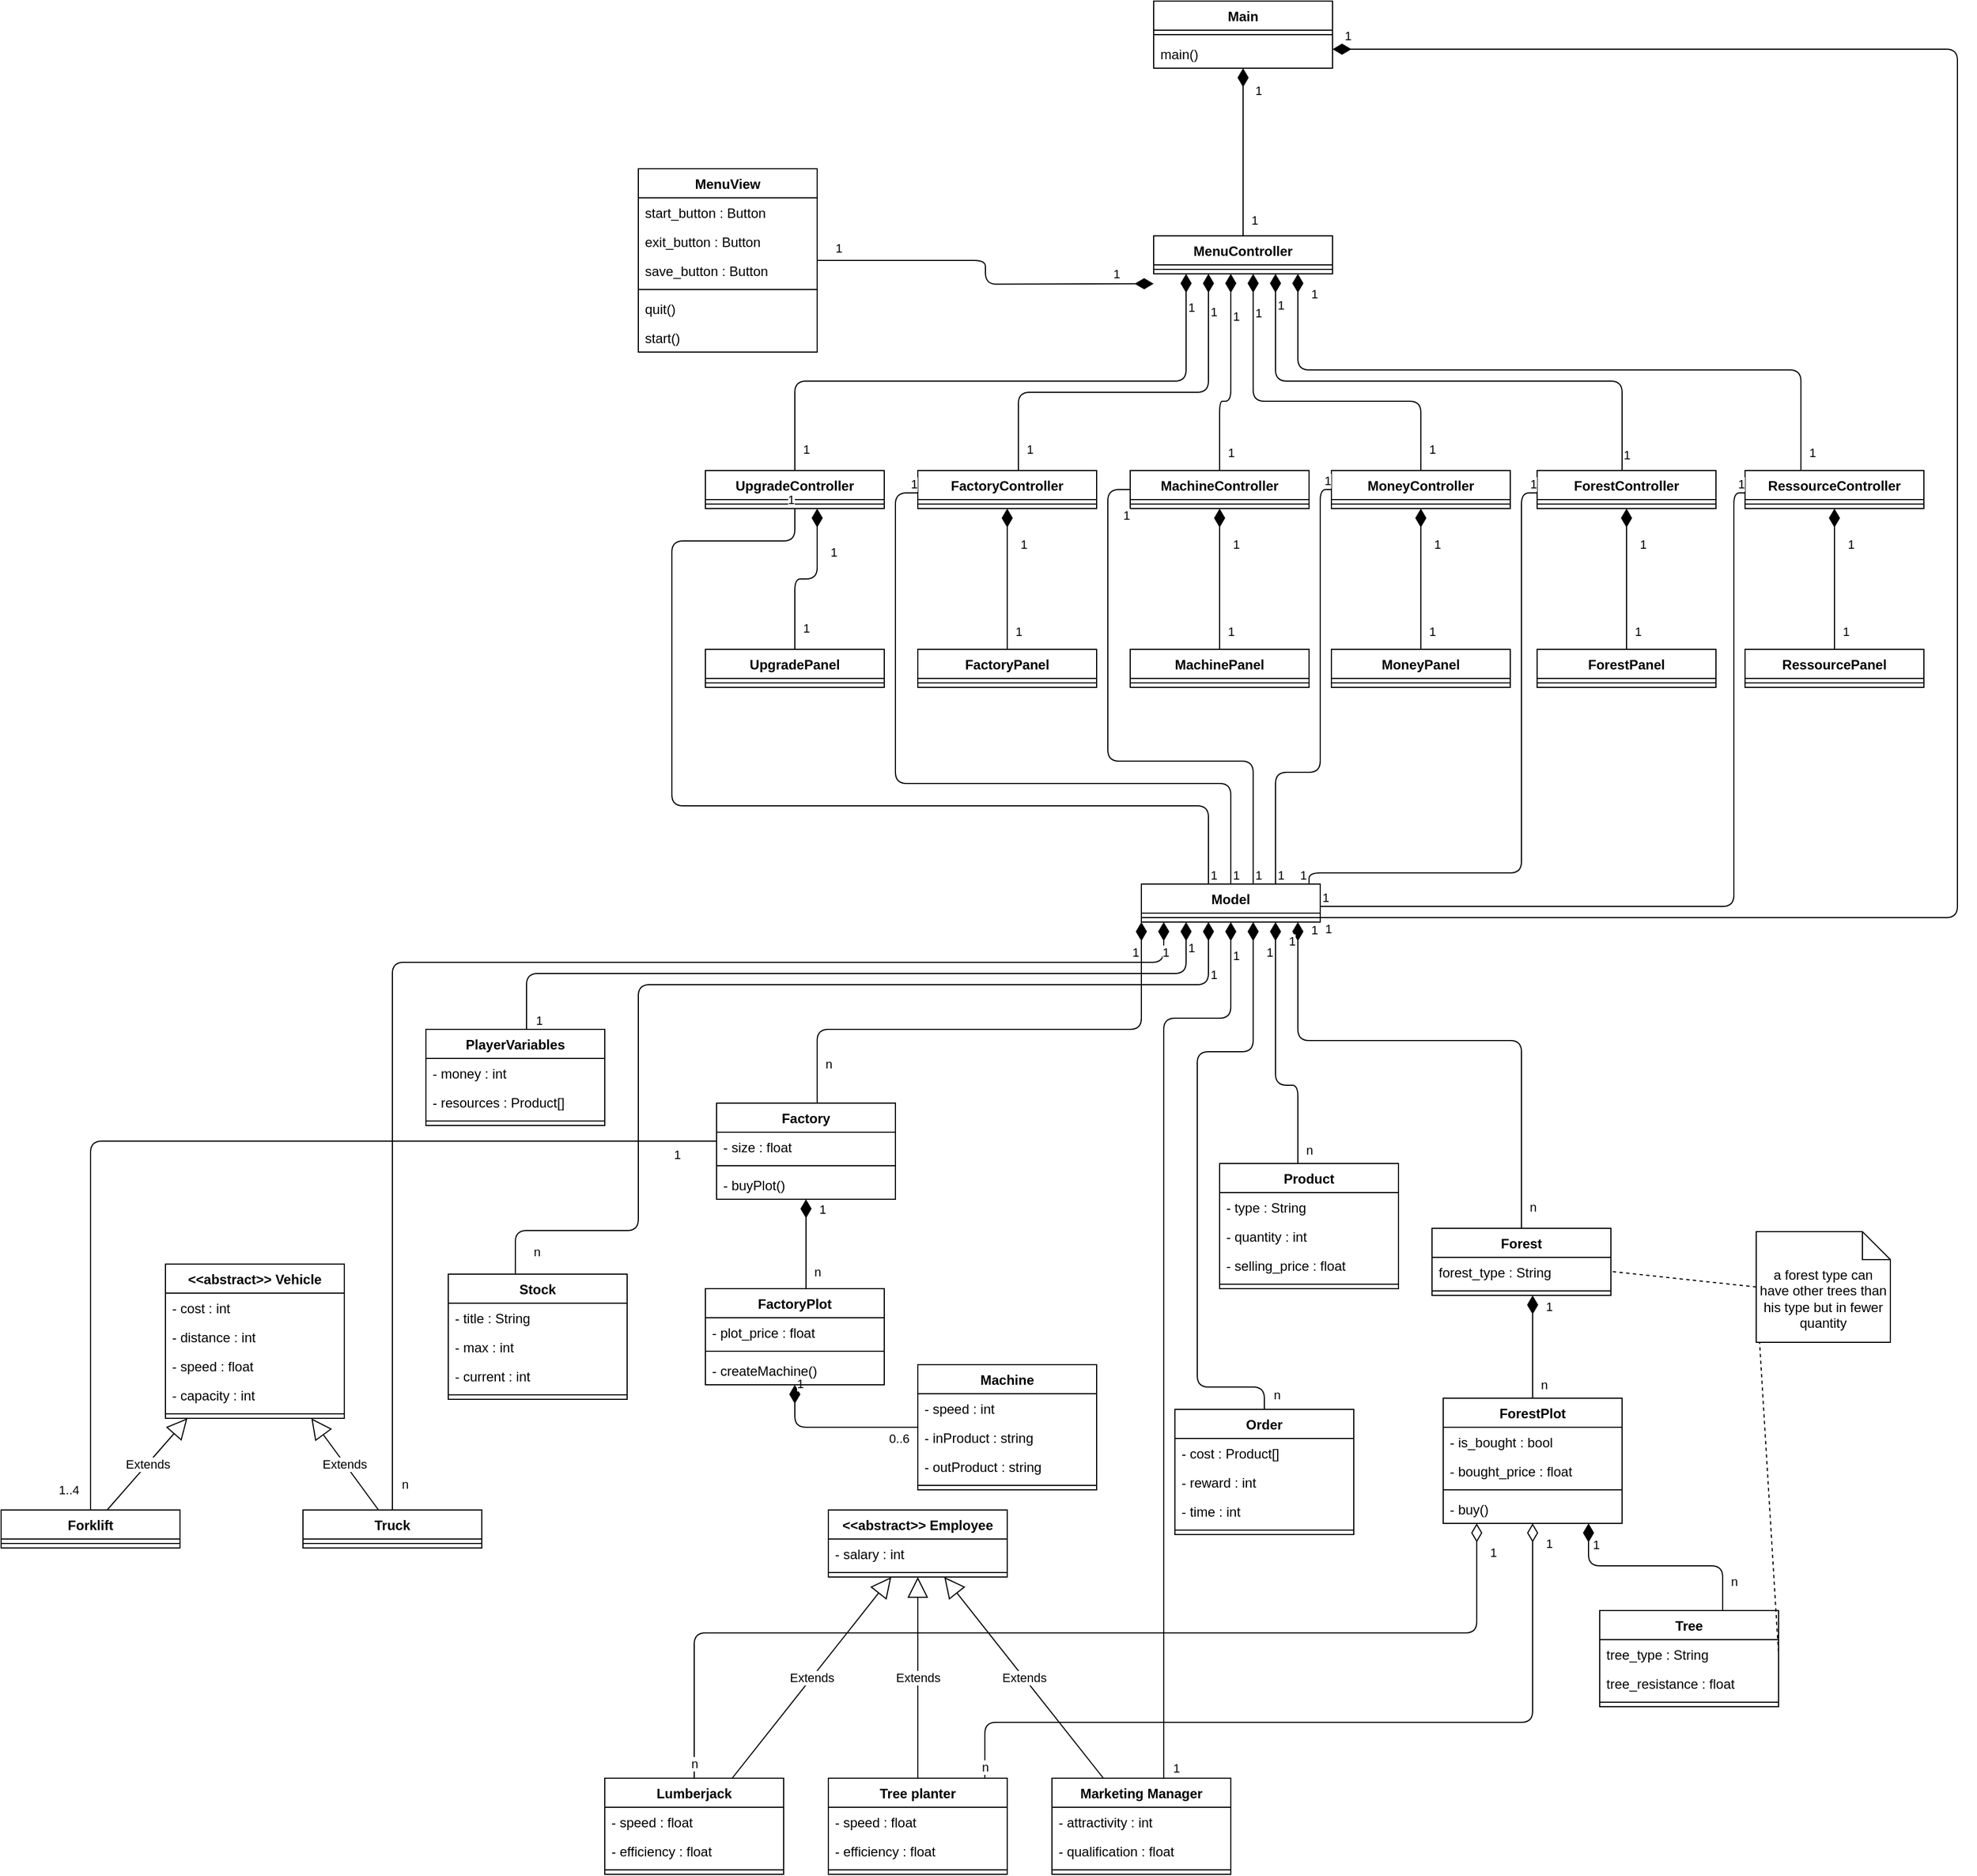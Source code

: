<mxfile>
    <diagram id="qKsAQH1UCwF99p8BUbzO" name="MDC">
        <mxGraphModel dx="1513" dy="819" grid="1" gridSize="10" guides="1" tooltips="1" connect="1" arrows="1" fold="1" page="1" pageScale="1" pageWidth="827" pageHeight="1169" math="0" shadow="0">
            <root>
                <mxCell id="0"/>
                <mxCell id="1" parent="0"/>
                <mxCell id="2" value="Forest" style="swimlane;fontStyle=1;align=center;verticalAlign=top;childLayout=stackLayout;horizontal=1;startSize=26;horizontalStack=0;resizeParent=1;resizeParentMax=0;resizeLast=0;collapsible=1;marginBottom=0;" parent="1" vertex="1">
                    <mxGeometry x="1410" y="1198" width="160" height="60" as="geometry"/>
                </mxCell>
                <mxCell id="3" value="forest_type : String" style="text;strokeColor=none;fillColor=none;align=left;verticalAlign=top;spacingLeft=4;spacingRight=4;overflow=hidden;rotatable=0;points=[[0,0.5],[1,0.5]];portConstraint=eastwest;" parent="2" vertex="1">
                    <mxGeometry y="26" width="160" height="26" as="geometry"/>
                </mxCell>
                <mxCell id="4" value="" style="line;strokeWidth=1;fillColor=none;align=left;verticalAlign=middle;spacingTop=-1;spacingLeft=3;spacingRight=3;rotatable=0;labelPosition=right;points=[];portConstraint=eastwest;" parent="2" vertex="1">
                    <mxGeometry y="52" width="160" height="8" as="geometry"/>
                </mxCell>
                <mxCell id="6" value="PlayerVariables" style="swimlane;fontStyle=1;align=center;verticalAlign=top;childLayout=stackLayout;horizontal=1;startSize=26;horizontalStack=0;resizeParent=1;resizeParentMax=0;resizeLast=0;collapsible=1;marginBottom=0;" parent="1" vertex="1">
                    <mxGeometry x="510" y="1020" width="160" height="86" as="geometry"/>
                </mxCell>
                <mxCell id="7" value="- money : int" style="text;strokeColor=none;fillColor=none;align=left;verticalAlign=top;spacingLeft=4;spacingRight=4;overflow=hidden;rotatable=0;points=[[0,0.5],[1,0.5]];portConstraint=eastwest;" parent="6" vertex="1">
                    <mxGeometry y="26" width="160" height="26" as="geometry"/>
                </mxCell>
                <mxCell id="89" value="- resources : Product[]" style="text;strokeColor=none;fillColor=none;align=left;verticalAlign=top;spacingLeft=4;spacingRight=4;overflow=hidden;rotatable=0;points=[[0,0.5],[1,0.5]];portConstraint=eastwest;" parent="6" vertex="1">
                    <mxGeometry y="52" width="160" height="26" as="geometry"/>
                </mxCell>
                <mxCell id="8" value="" style="line;strokeWidth=1;fillColor=none;align=left;verticalAlign=middle;spacingTop=-1;spacingLeft=3;spacingRight=3;rotatable=0;labelPosition=right;points=[];portConstraint=eastwest;" parent="6" vertex="1">
                    <mxGeometry y="78" width="160" height="8" as="geometry"/>
                </mxCell>
                <mxCell id="10" value="Tree planter" style="swimlane;fontStyle=1;align=center;verticalAlign=top;childLayout=stackLayout;horizontal=1;startSize=26;horizontalStack=0;resizeParent=1;resizeParentMax=0;resizeLast=0;collapsible=1;marginBottom=0;" parent="1" vertex="1">
                    <mxGeometry x="870" y="1690" width="160" height="86" as="geometry"/>
                </mxCell>
                <mxCell id="11" value="- speed : float" style="text;strokeColor=none;fillColor=none;align=left;verticalAlign=top;spacingLeft=4;spacingRight=4;overflow=hidden;rotatable=0;points=[[0,0.5],[1,0.5]];portConstraint=eastwest;" parent="10" vertex="1">
                    <mxGeometry y="26" width="160" height="26" as="geometry"/>
                </mxCell>
                <mxCell id="fu08tc9eXyLzLuiapAdZ-94" value="- efficiency : float" style="text;strokeColor=none;fillColor=none;align=left;verticalAlign=top;spacingLeft=4;spacingRight=4;overflow=hidden;rotatable=0;points=[[0,0.5],[1,0.5]];portConstraint=eastwest;" vertex="1" parent="10">
                    <mxGeometry y="52" width="160" height="26" as="geometry"/>
                </mxCell>
                <mxCell id="12" value="" style="line;strokeWidth=1;fillColor=none;align=left;verticalAlign=middle;spacingTop=-1;spacingLeft=3;spacingRight=3;rotatable=0;labelPosition=right;points=[];portConstraint=eastwest;" parent="10" vertex="1">
                    <mxGeometry y="78" width="160" height="8" as="geometry"/>
                </mxCell>
                <mxCell id="14" value="Lumberjack" style="swimlane;fontStyle=1;align=center;verticalAlign=top;childLayout=stackLayout;horizontal=1;startSize=26;horizontalStack=0;resizeParent=1;resizeParentMax=0;resizeLast=0;collapsible=1;marginBottom=0;" parent="1" vertex="1">
                    <mxGeometry x="670" y="1690" width="160" height="86" as="geometry"/>
                </mxCell>
                <mxCell id="15" value="- speed : float" style="text;strokeColor=none;fillColor=none;align=left;verticalAlign=top;spacingLeft=4;spacingRight=4;overflow=hidden;rotatable=0;points=[[0,0.5],[1,0.5]];portConstraint=eastwest;" parent="14" vertex="1">
                    <mxGeometry y="26" width="160" height="26" as="geometry"/>
                </mxCell>
                <mxCell id="81" value="- efficiency : float" style="text;strokeColor=none;fillColor=none;align=left;verticalAlign=top;spacingLeft=4;spacingRight=4;overflow=hidden;rotatable=0;points=[[0,0.5],[1,0.5]];portConstraint=eastwest;" parent="14" vertex="1">
                    <mxGeometry y="52" width="160" height="26" as="geometry"/>
                </mxCell>
                <mxCell id="16" value="" style="line;strokeWidth=1;fillColor=none;align=left;verticalAlign=middle;spacingTop=-1;spacingLeft=3;spacingRight=3;rotatable=0;labelPosition=right;points=[];portConstraint=eastwest;" parent="14" vertex="1">
                    <mxGeometry y="78" width="160" height="8" as="geometry"/>
                </mxCell>
                <mxCell id="22" value="&lt;&lt;abstract&gt;&gt; Employee" style="swimlane;fontStyle=1;align=center;verticalAlign=top;childLayout=stackLayout;horizontal=1;startSize=26;horizontalStack=0;resizeParent=1;resizeParentMax=0;resizeLast=0;collapsible=1;marginBottom=0;" parent="1" vertex="1">
                    <mxGeometry x="870" y="1450" width="160" height="60" as="geometry"/>
                </mxCell>
                <mxCell id="23" value="- salary : int" style="text;strokeColor=none;fillColor=none;align=left;verticalAlign=top;spacingLeft=4;spacingRight=4;overflow=hidden;rotatable=0;points=[[0,0.5],[1,0.5]];portConstraint=eastwest;" parent="22" vertex="1">
                    <mxGeometry y="26" width="160" height="26" as="geometry"/>
                </mxCell>
                <mxCell id="24" value="" style="line;strokeWidth=1;fillColor=none;align=left;verticalAlign=middle;spacingTop=-1;spacingLeft=3;spacingRight=3;rotatable=0;labelPosition=right;points=[];portConstraint=eastwest;" parent="22" vertex="1">
                    <mxGeometry y="52" width="160" height="8" as="geometry"/>
                </mxCell>
                <mxCell id="30" value="Extends" style="endArrow=block;endSize=16;endFill=0;html=1;" parent="1" source="14" target="22" edge="1">
                    <mxGeometry width="160" relative="1" as="geometry">
                        <mxPoint x="950" y="1340" as="sourcePoint"/>
                        <mxPoint x="1110" y="1340" as="targetPoint"/>
                    </mxGeometry>
                </mxCell>
                <mxCell id="31" value="Extends" style="endArrow=block;endSize=16;endFill=0;html=1;" parent="1" source="10" target="22" edge="1">
                    <mxGeometry width="160" relative="1" as="geometry">
                        <mxPoint x="1160" y="1330" as="sourcePoint"/>
                        <mxPoint x="1320" y="1330" as="targetPoint"/>
                    </mxGeometry>
                </mxCell>
                <mxCell id="32" value="Marketing Manager" style="swimlane;fontStyle=1;align=center;verticalAlign=top;childLayout=stackLayout;horizontal=1;startSize=26;horizontalStack=0;resizeParent=1;resizeParentMax=0;resizeLast=0;collapsible=1;marginBottom=0;" parent="1" vertex="1">
                    <mxGeometry x="1070" y="1690" width="160" height="86" as="geometry"/>
                </mxCell>
                <mxCell id="33" value="- attractivity : int" style="text;strokeColor=none;fillColor=none;align=left;verticalAlign=top;spacingLeft=4;spacingRight=4;overflow=hidden;rotatable=0;points=[[0,0.5],[1,0.5]];portConstraint=eastwest;" parent="32" vertex="1">
                    <mxGeometry y="26" width="160" height="26" as="geometry"/>
                </mxCell>
                <mxCell id="76" value="- qualification : float" style="text;strokeColor=none;fillColor=none;align=left;verticalAlign=top;spacingLeft=4;spacingRight=4;overflow=hidden;rotatable=0;points=[[0,0.5],[1,0.5]];portConstraint=eastwest;" parent="32" vertex="1">
                    <mxGeometry y="52" width="160" height="26" as="geometry"/>
                </mxCell>
                <mxCell id="34" value="" style="line;strokeWidth=1;fillColor=none;align=left;verticalAlign=middle;spacingTop=-1;spacingLeft=3;spacingRight=3;rotatable=0;labelPosition=right;points=[];portConstraint=eastwest;" parent="32" vertex="1">
                    <mxGeometry y="78" width="160" height="8" as="geometry"/>
                </mxCell>
                <mxCell id="37" value="Extends" style="endArrow=block;endSize=16;endFill=0;html=1;" parent="1" source="32" target="22" edge="1">
                    <mxGeometry width="160" relative="1" as="geometry">
                        <mxPoint x="1310" y="1240" as="sourcePoint"/>
                        <mxPoint x="1470" y="1240" as="targetPoint"/>
                    </mxGeometry>
                </mxCell>
                <mxCell id="38" value="Machine" style="swimlane;fontStyle=1;align=center;verticalAlign=top;childLayout=stackLayout;horizontal=1;startSize=26;horizontalStack=0;resizeParent=1;resizeParentMax=0;resizeLast=0;collapsible=1;marginBottom=0;" parent="1" vertex="1">
                    <mxGeometry x="950" y="1320" width="160" height="112" as="geometry"/>
                </mxCell>
                <mxCell id="39" value="- speed : int" style="text;strokeColor=none;fillColor=none;align=left;verticalAlign=top;spacingLeft=4;spacingRight=4;overflow=hidden;rotatable=0;points=[[0,0.5],[1,0.5]];portConstraint=eastwest;" parent="38" vertex="1">
                    <mxGeometry y="26" width="160" height="26" as="geometry"/>
                </mxCell>
                <mxCell id="84" value="- inProduct : string" style="text;strokeColor=none;fillColor=none;align=left;verticalAlign=top;spacingLeft=4;spacingRight=4;overflow=hidden;rotatable=0;points=[[0,0.5],[1,0.5]];portConstraint=eastwest;" parent="38" vertex="1">
                    <mxGeometry y="52" width="160" height="26" as="geometry"/>
                </mxCell>
                <mxCell id="eaCAnNoD9L3ZUT_ZaItO-94" value="- outProduct : string" style="text;strokeColor=none;fillColor=none;align=left;verticalAlign=top;spacingLeft=4;spacingRight=4;overflow=hidden;rotatable=0;points=[[0,0.5],[1,0.5]];portConstraint=eastwest;" parent="38" vertex="1">
                    <mxGeometry y="78" width="160" height="26" as="geometry"/>
                </mxCell>
                <mxCell id="40" value="" style="line;strokeWidth=1;fillColor=none;align=left;verticalAlign=middle;spacingTop=-1;spacingLeft=3;spacingRight=3;rotatable=0;labelPosition=right;points=[];portConstraint=eastwest;" parent="38" vertex="1">
                    <mxGeometry y="104" width="160" height="8" as="geometry"/>
                </mxCell>
                <mxCell id="47" value="&lt;&lt;abstract&gt;&gt; Vehicle&#10;" style="swimlane;fontStyle=1;align=center;verticalAlign=top;childLayout=stackLayout;horizontal=1;startSize=26;horizontalStack=0;resizeParent=1;resizeParentMax=0;resizeLast=0;collapsible=1;marginBottom=0;" parent="1" vertex="1">
                    <mxGeometry x="277" y="1230" width="160" height="138" as="geometry"/>
                </mxCell>
                <mxCell id="48" value="- cost : int" style="text;strokeColor=none;fillColor=none;align=left;verticalAlign=top;spacingLeft=4;spacingRight=4;overflow=hidden;rotatable=0;points=[[0,0.5],[1,0.5]];portConstraint=eastwest;" parent="47" vertex="1">
                    <mxGeometry y="26" width="160" height="26" as="geometry"/>
                </mxCell>
                <mxCell id="74" value="- distance : int" style="text;strokeColor=none;fillColor=none;align=left;verticalAlign=top;spacingLeft=4;spacingRight=4;overflow=hidden;rotatable=0;points=[[0,0.5],[1,0.5]];portConstraint=eastwest;" parent="47" vertex="1">
                    <mxGeometry y="52" width="160" height="26" as="geometry"/>
                </mxCell>
                <mxCell id="75" value="- speed : float" style="text;strokeColor=none;fillColor=none;align=left;verticalAlign=top;spacingLeft=4;spacingRight=4;overflow=hidden;rotatable=0;points=[[0,0.5],[1,0.5]];portConstraint=eastwest;" parent="47" vertex="1">
                    <mxGeometry y="78" width="160" height="26" as="geometry"/>
                </mxCell>
                <mxCell id="82" value="- capacity : int" style="text;strokeColor=none;fillColor=none;align=left;verticalAlign=top;spacingLeft=4;spacingRight=4;overflow=hidden;rotatable=0;points=[[0,0.5],[1,0.5]];portConstraint=eastwest;" parent="47" vertex="1">
                    <mxGeometry y="104" width="160" height="26" as="geometry"/>
                </mxCell>
                <mxCell id="49" value="" style="line;strokeWidth=1;fillColor=none;align=left;verticalAlign=middle;spacingTop=-1;spacingLeft=3;spacingRight=3;rotatable=0;labelPosition=right;points=[];portConstraint=eastwest;" parent="47" vertex="1">
                    <mxGeometry y="130" width="160" height="8" as="geometry"/>
                </mxCell>
                <mxCell id="51" value="Stock" style="swimlane;fontStyle=1;align=center;verticalAlign=top;childLayout=stackLayout;horizontal=1;startSize=26;horizontalStack=0;resizeParent=1;resizeParentMax=0;resizeLast=0;collapsible=1;marginBottom=0;" parent="1" vertex="1">
                    <mxGeometry x="530" y="1239" width="160" height="112" as="geometry"/>
                </mxCell>
                <mxCell id="52" value="- title : String" style="text;strokeColor=none;fillColor=none;align=left;verticalAlign=top;spacingLeft=4;spacingRight=4;overflow=hidden;rotatable=0;points=[[0,0.5],[1,0.5]];portConstraint=eastwest;" parent="51" vertex="1">
                    <mxGeometry y="26" width="160" height="26" as="geometry"/>
                </mxCell>
                <mxCell id="MnW1drmS-Trf63gRLVoA-109" value="- max : int" style="text;strokeColor=none;fillColor=none;align=left;verticalAlign=top;spacingLeft=4;spacingRight=4;overflow=hidden;rotatable=0;points=[[0,0.5],[1,0.5]];portConstraint=eastwest;" parent="51" vertex="1">
                    <mxGeometry y="52" width="160" height="26" as="geometry"/>
                </mxCell>
                <mxCell id="88" value="- current : int" style="text;strokeColor=none;fillColor=none;align=left;verticalAlign=top;spacingLeft=4;spacingRight=4;overflow=hidden;rotatable=0;points=[[0,0.5],[1,0.5]];portConstraint=eastwest;" parent="51" vertex="1">
                    <mxGeometry y="78" width="160" height="26" as="geometry"/>
                </mxCell>
                <mxCell id="53" value="" style="line;strokeWidth=1;fillColor=none;align=left;verticalAlign=middle;spacingTop=-1;spacingLeft=3;spacingRight=3;rotatable=0;labelPosition=right;points=[];portConstraint=eastwest;" parent="51" vertex="1">
                    <mxGeometry y="104" width="160" height="8" as="geometry"/>
                </mxCell>
                <mxCell id="64" value="Extends" style="edgeStyle=none;html=1;endArrow=block;endFill=0;endSize=16;" parent="1" source="55" target="47" edge="1">
                    <mxGeometry relative="1" as="geometry">
                        <mxPoint x="392.04" y="1394.988" as="targetPoint"/>
                    </mxGeometry>
                </mxCell>
                <mxCell id="55" value="Truck" style="swimlane;fontStyle=1;align=center;verticalAlign=top;childLayout=stackLayout;horizontal=1;startSize=26;horizontalStack=0;resizeParent=1;resizeParentMax=0;resizeLast=0;collapsible=1;marginBottom=0;" parent="1" vertex="1">
                    <mxGeometry x="400" y="1450" width="160" height="34" as="geometry"/>
                </mxCell>
                <mxCell id="57" value="" style="line;strokeWidth=1;fillColor=none;align=left;verticalAlign=middle;spacingTop=-1;spacingLeft=3;spacingRight=3;rotatable=0;labelPosition=right;points=[];portConstraint=eastwest;" parent="55" vertex="1">
                    <mxGeometry y="26" width="160" height="8" as="geometry"/>
                </mxCell>
                <mxCell id="63" value="Extends" style="edgeStyle=none;html=1;endArrow=block;endFill=0;endSize=16;" parent="1" source="59" target="47" edge="1">
                    <mxGeometry relative="1" as="geometry">
                        <mxPoint x="320.04" y="1396.002" as="targetPoint"/>
                    </mxGeometry>
                </mxCell>
                <mxCell id="59" value="Forklift" style="swimlane;fontStyle=1;align=center;verticalAlign=top;childLayout=stackLayout;horizontal=1;startSize=26;horizontalStack=0;resizeParent=1;resizeParentMax=0;resizeLast=0;collapsible=1;marginBottom=0;" parent="1" vertex="1">
                    <mxGeometry x="130" y="1450" width="160" height="34" as="geometry"/>
                </mxCell>
                <mxCell id="61" value="" style="line;strokeWidth=1;fillColor=none;align=left;verticalAlign=middle;spacingTop=-1;spacingLeft=3;spacingRight=3;rotatable=0;labelPosition=right;points=[];portConstraint=eastwest;" parent="59" vertex="1">
                    <mxGeometry y="26" width="160" height="8" as="geometry"/>
                </mxCell>
                <mxCell id="65" value="Product" style="swimlane;fontStyle=1;align=center;verticalAlign=top;childLayout=stackLayout;horizontal=1;startSize=26;horizontalStack=0;resizeParent=1;resizeParentMax=0;resizeLast=0;collapsible=1;marginBottom=0;" parent="1" vertex="1">
                    <mxGeometry x="1220" y="1140" width="160" height="112" as="geometry"/>
                </mxCell>
                <mxCell id="66" value="- type : String" style="text;strokeColor=none;fillColor=none;align=left;verticalAlign=top;spacingLeft=4;spacingRight=4;overflow=hidden;rotatable=0;points=[[0,0.5],[1,0.5]];portConstraint=eastwest;" parent="65" vertex="1">
                    <mxGeometry y="26" width="160" height="26" as="geometry"/>
                </mxCell>
                <mxCell id="MnW1drmS-Trf63gRLVoA-113" value="- quantity : int" style="text;strokeColor=none;fillColor=none;align=left;verticalAlign=top;spacingLeft=4;spacingRight=4;overflow=hidden;rotatable=0;points=[[0,0.5],[1,0.5]];portConstraint=eastwest;" parent="65" vertex="1">
                    <mxGeometry y="52" width="160" height="26" as="geometry"/>
                </mxCell>
                <mxCell id="MnW1drmS-Trf63gRLVoA-116" value="- selling_price : float" style="text;strokeColor=none;fillColor=none;align=left;verticalAlign=top;spacingLeft=4;spacingRight=4;overflow=hidden;rotatable=0;points=[[0,0.5],[1,0.5]];portConstraint=eastwest;" parent="65" vertex="1">
                    <mxGeometry y="78" width="160" height="26" as="geometry"/>
                </mxCell>
                <mxCell id="67" value="" style="line;strokeWidth=1;fillColor=none;align=left;verticalAlign=middle;spacingTop=-1;spacingLeft=3;spacingRight=3;rotatable=0;labelPosition=right;points=[];portConstraint=eastwest;" parent="65" vertex="1">
                    <mxGeometry y="104" width="160" height="8" as="geometry"/>
                </mxCell>
                <mxCell id="69" value="Order" style="swimlane;fontStyle=1;align=center;verticalAlign=top;childLayout=stackLayout;horizontal=1;startSize=26;horizontalStack=0;resizeParent=1;resizeParentMax=0;resizeLast=0;collapsible=1;marginBottom=0;" parent="1" vertex="1">
                    <mxGeometry x="1180" y="1360" width="160" height="112" as="geometry"/>
                </mxCell>
                <mxCell id="70" value="- cost : Product[]" style="text;strokeColor=none;fillColor=none;align=left;verticalAlign=top;spacingLeft=4;spacingRight=4;overflow=hidden;rotatable=0;points=[[0,0.5],[1,0.5]];portConstraint=eastwest;" parent="69" vertex="1">
                    <mxGeometry y="26" width="160" height="26" as="geometry"/>
                </mxCell>
                <mxCell id="85" value="- reward : int" style="text;strokeColor=none;fillColor=none;align=left;verticalAlign=top;spacingLeft=4;spacingRight=4;overflow=hidden;rotatable=0;points=[[0,0.5],[1,0.5]];portConstraint=eastwest;" parent="69" vertex="1">
                    <mxGeometry y="52" width="160" height="26" as="geometry"/>
                </mxCell>
                <mxCell id="86" value="- time : int" style="text;strokeColor=none;fillColor=none;align=left;verticalAlign=top;spacingLeft=4;spacingRight=4;overflow=hidden;rotatable=0;points=[[0,0.5],[1,0.5]];portConstraint=eastwest;" parent="69" vertex="1">
                    <mxGeometry y="78" width="160" height="26" as="geometry"/>
                </mxCell>
                <mxCell id="71" value="" style="line;strokeWidth=1;fillColor=none;align=left;verticalAlign=middle;spacingTop=-1;spacingLeft=3;spacingRight=3;rotatable=0;labelPosition=right;points=[];portConstraint=eastwest;" parent="69" vertex="1">
                    <mxGeometry y="104" width="160" height="8" as="geometry"/>
                </mxCell>
                <mxCell id="90" value="FactoryPanel" style="swimlane;fontStyle=1;align=center;verticalAlign=top;childLayout=stackLayout;horizontal=1;startSize=26;horizontalStack=0;resizeParent=1;resizeParentMax=0;resizeLast=0;collapsible=1;marginBottom=0;" parent="1" vertex="1">
                    <mxGeometry x="950" y="680" width="160" height="34" as="geometry"/>
                </mxCell>
                <mxCell id="92" value="" style="line;strokeWidth=1;fillColor=none;align=left;verticalAlign=middle;spacingTop=-1;spacingLeft=3;spacingRight=3;rotatable=0;labelPosition=right;points=[];portConstraint=eastwest;" parent="90" vertex="1">
                    <mxGeometry y="26" width="160" height="8" as="geometry"/>
                </mxCell>
                <mxCell id="hCrCHsUUuupwCKaE4sp0-101" value="Main" style="swimlane;fontStyle=1;align=center;verticalAlign=top;childLayout=stackLayout;horizontal=1;startSize=26;horizontalStack=0;resizeParent=1;resizeParentMax=0;resizeLast=0;collapsible=1;marginBottom=0;" parent="1" vertex="1">
                    <mxGeometry x="1161" y="100" width="160" height="60" as="geometry"/>
                </mxCell>
                <mxCell id="hCrCHsUUuupwCKaE4sp0-103" value="" style="line;strokeWidth=1;fillColor=none;align=left;verticalAlign=middle;spacingTop=-1;spacingLeft=3;spacingRight=3;rotatable=0;labelPosition=right;points=[];portConstraint=eastwest;" parent="hCrCHsUUuupwCKaE4sp0-101" vertex="1">
                    <mxGeometry y="26" width="160" height="8" as="geometry"/>
                </mxCell>
                <mxCell id="hCrCHsUUuupwCKaE4sp0-104" value="main()" style="text;strokeColor=none;fillColor=none;align=left;verticalAlign=top;spacingLeft=4;spacingRight=4;overflow=hidden;rotatable=0;points=[[0,0.5],[1,0.5]];portConstraint=eastwest;" parent="hCrCHsUUuupwCKaE4sp0-101" vertex="1">
                    <mxGeometry y="34" width="160" height="26" as="geometry"/>
                </mxCell>
                <mxCell id="hCrCHsUUuupwCKaE4sp0-105" value="ForestPanel" style="swimlane;fontStyle=1;align=center;verticalAlign=top;childLayout=stackLayout;horizontal=1;startSize=26;horizontalStack=0;resizeParent=1;resizeParentMax=0;resizeLast=0;collapsible=1;marginBottom=0;" parent="1" vertex="1">
                    <mxGeometry x="1504" y="680" width="160" height="34" as="geometry"/>
                </mxCell>
                <mxCell id="hCrCHsUUuupwCKaE4sp0-107" value="" style="line;strokeWidth=1;fillColor=none;align=left;verticalAlign=middle;spacingTop=-1;spacingLeft=3;spacingRight=3;rotatable=0;labelPosition=right;points=[];portConstraint=eastwest;" parent="hCrCHsUUuupwCKaE4sp0-105" vertex="1">
                    <mxGeometry y="26" width="160" height="8" as="geometry"/>
                </mxCell>
                <mxCell id="hCrCHsUUuupwCKaE4sp0-109" value="MachinePanel" style="swimlane;fontStyle=1;align=center;verticalAlign=top;childLayout=stackLayout;horizontal=1;startSize=26;horizontalStack=0;resizeParent=1;resizeParentMax=0;resizeLast=0;collapsible=1;marginBottom=0;" parent="1" vertex="1">
                    <mxGeometry x="1140" y="680" width="160" height="34" as="geometry"/>
                </mxCell>
                <mxCell id="hCrCHsUUuupwCKaE4sp0-111" value="" style="line;strokeWidth=1;fillColor=none;align=left;verticalAlign=middle;spacingTop=-1;spacingLeft=3;spacingRight=3;rotatable=0;labelPosition=right;points=[];portConstraint=eastwest;" parent="hCrCHsUUuupwCKaE4sp0-109" vertex="1">
                    <mxGeometry y="26" width="160" height="8" as="geometry"/>
                </mxCell>
                <mxCell id="hCrCHsUUuupwCKaE4sp0-113" value="MenuView" style="swimlane;fontStyle=1;align=center;verticalAlign=top;childLayout=stackLayout;horizontal=1;startSize=26;horizontalStack=0;resizeParent=1;resizeParentMax=0;resizeLast=0;collapsible=1;marginBottom=0;" parent="1" vertex="1">
                    <mxGeometry x="700" y="250" width="160" height="164" as="geometry"/>
                </mxCell>
                <mxCell id="hCrCHsUUuupwCKaE4sp0-114" value="start_button : Button" style="text;strokeColor=none;fillColor=none;align=left;verticalAlign=top;spacingLeft=4;spacingRight=4;overflow=hidden;rotatable=0;points=[[0,0.5],[1,0.5]];portConstraint=eastwest;" parent="hCrCHsUUuupwCKaE4sp0-113" vertex="1">
                    <mxGeometry y="26" width="160" height="26" as="geometry"/>
                </mxCell>
                <mxCell id="MnW1drmS-Trf63gRLVoA-122" value="exit_button : Button" style="text;strokeColor=none;fillColor=none;align=left;verticalAlign=top;spacingLeft=4;spacingRight=4;overflow=hidden;rotatable=0;points=[[0,0.5],[1,0.5]];portConstraint=eastwest;" parent="hCrCHsUUuupwCKaE4sp0-113" vertex="1">
                    <mxGeometry y="52" width="160" height="26" as="geometry"/>
                </mxCell>
                <mxCell id="MnW1drmS-Trf63gRLVoA-123" value="save_button : Button" style="text;strokeColor=none;fillColor=none;align=left;verticalAlign=top;spacingLeft=4;spacingRight=4;overflow=hidden;rotatable=0;points=[[0,0.5],[1,0.5]];portConstraint=eastwest;" parent="hCrCHsUUuupwCKaE4sp0-113" vertex="1">
                    <mxGeometry y="78" width="160" height="26" as="geometry"/>
                </mxCell>
                <mxCell id="hCrCHsUUuupwCKaE4sp0-115" value="" style="line;strokeWidth=1;fillColor=none;align=left;verticalAlign=middle;spacingTop=-1;spacingLeft=3;spacingRight=3;rotatable=0;labelPosition=right;points=[];portConstraint=eastwest;" parent="hCrCHsUUuupwCKaE4sp0-113" vertex="1">
                    <mxGeometry y="104" width="160" height="8" as="geometry"/>
                </mxCell>
                <mxCell id="hCrCHsUUuupwCKaE4sp0-116" value="quit()" style="text;strokeColor=none;fillColor=none;align=left;verticalAlign=top;spacingLeft=4;spacingRight=4;overflow=hidden;rotatable=0;points=[[0,0.5],[1,0.5]];portConstraint=eastwest;" parent="hCrCHsUUuupwCKaE4sp0-113" vertex="1">
                    <mxGeometry y="112" width="160" height="26" as="geometry"/>
                </mxCell>
                <mxCell id="MnW1drmS-Trf63gRLVoA-124" value="start()" style="text;strokeColor=none;fillColor=none;align=left;verticalAlign=top;spacingLeft=4;spacingRight=4;overflow=hidden;rotatable=0;points=[[0,0.5],[1,0.5]];portConstraint=eastwest;" parent="hCrCHsUUuupwCKaE4sp0-113" vertex="1">
                    <mxGeometry y="138" width="160" height="26" as="geometry"/>
                </mxCell>
                <mxCell id="hCrCHsUUuupwCKaE4sp0-117" value="MoneyPanel" style="swimlane;fontStyle=1;align=center;verticalAlign=top;childLayout=stackLayout;horizontal=1;startSize=26;horizontalStack=0;resizeParent=1;resizeParentMax=0;resizeLast=0;collapsible=1;marginBottom=0;" parent="1" vertex="1">
                    <mxGeometry x="1320" y="680" width="160" height="34" as="geometry"/>
                </mxCell>
                <mxCell id="hCrCHsUUuupwCKaE4sp0-119" value="" style="line;strokeWidth=1;fillColor=none;align=left;verticalAlign=middle;spacingTop=-1;spacingLeft=3;spacingRight=3;rotatable=0;labelPosition=right;points=[];portConstraint=eastwest;" parent="hCrCHsUUuupwCKaE4sp0-117" vertex="1">
                    <mxGeometry y="26" width="160" height="8" as="geometry"/>
                </mxCell>
                <mxCell id="hCrCHsUUuupwCKaE4sp0-121" value="RessourcePanel" style="swimlane;fontStyle=1;align=center;verticalAlign=top;childLayout=stackLayout;horizontal=1;startSize=26;horizontalStack=0;resizeParent=1;resizeParentMax=0;resizeLast=0;collapsible=1;marginBottom=0;" parent="1" vertex="1">
                    <mxGeometry x="1690" y="680" width="160" height="34" as="geometry"/>
                </mxCell>
                <mxCell id="hCrCHsUUuupwCKaE4sp0-123" value="" style="line;strokeWidth=1;fillColor=none;align=left;verticalAlign=middle;spacingTop=-1;spacingLeft=3;spacingRight=3;rotatable=0;labelPosition=right;points=[];portConstraint=eastwest;" parent="hCrCHsUUuupwCKaE4sp0-121" vertex="1">
                    <mxGeometry y="26" width="160" height="8" as="geometry"/>
                </mxCell>
                <mxCell id="hCrCHsUUuupwCKaE4sp0-125" value="UpgradePanel" style="swimlane;fontStyle=1;align=center;verticalAlign=top;childLayout=stackLayout;horizontal=1;startSize=26;horizontalStack=0;resizeParent=1;resizeParentMax=0;resizeLast=0;collapsible=1;marginBottom=0;" parent="1" vertex="1">
                    <mxGeometry x="760" y="680" width="160" height="34" as="geometry"/>
                </mxCell>
                <mxCell id="hCrCHsUUuupwCKaE4sp0-127" value="" style="line;strokeWidth=1;fillColor=none;align=left;verticalAlign=middle;spacingTop=-1;spacingLeft=3;spacingRight=3;rotatable=0;labelPosition=right;points=[];portConstraint=eastwest;" parent="hCrCHsUUuupwCKaE4sp0-125" vertex="1">
                    <mxGeometry y="26" width="160" height="8" as="geometry"/>
                </mxCell>
                <mxCell id="hCrCHsUUuupwCKaE4sp0-130" value="FactoryController" style="swimlane;fontStyle=1;align=center;verticalAlign=top;childLayout=stackLayout;horizontal=1;startSize=26;horizontalStack=0;resizeParent=1;resizeParentMax=0;resizeLast=0;collapsible=1;marginBottom=0;" parent="1" vertex="1">
                    <mxGeometry x="950" y="520" width="160" height="34" as="geometry"/>
                </mxCell>
                <mxCell id="hCrCHsUUuupwCKaE4sp0-132" value="" style="line;strokeWidth=1;fillColor=none;align=left;verticalAlign=middle;spacingTop=-1;spacingLeft=3;spacingRight=3;rotatable=0;labelPosition=right;points=[];portConstraint=eastwest;" parent="hCrCHsUUuupwCKaE4sp0-130" vertex="1">
                    <mxGeometry y="26" width="160" height="8" as="geometry"/>
                </mxCell>
                <mxCell id="hCrCHsUUuupwCKaE4sp0-134" value="ForestController" style="swimlane;fontStyle=1;align=center;verticalAlign=top;childLayout=stackLayout;horizontal=1;startSize=26;horizontalStack=0;resizeParent=1;resizeParentMax=0;resizeLast=0;collapsible=1;marginBottom=0;" parent="1" vertex="1">
                    <mxGeometry x="1504" y="520" width="160" height="34" as="geometry"/>
                </mxCell>
                <mxCell id="hCrCHsUUuupwCKaE4sp0-136" value="" style="line;strokeWidth=1;fillColor=none;align=left;verticalAlign=middle;spacingTop=-1;spacingLeft=3;spacingRight=3;rotatable=0;labelPosition=right;points=[];portConstraint=eastwest;" parent="hCrCHsUUuupwCKaE4sp0-134" vertex="1">
                    <mxGeometry y="26" width="160" height="8" as="geometry"/>
                </mxCell>
                <mxCell id="hCrCHsUUuupwCKaE4sp0-138" value="MachineController" style="swimlane;fontStyle=1;align=center;verticalAlign=top;childLayout=stackLayout;horizontal=1;startSize=26;horizontalStack=0;resizeParent=1;resizeParentMax=0;resizeLast=0;collapsible=1;marginBottom=0;" parent="1" vertex="1">
                    <mxGeometry x="1140" y="520" width="160" height="34" as="geometry"/>
                </mxCell>
                <mxCell id="hCrCHsUUuupwCKaE4sp0-140" value="" style="line;strokeWidth=1;fillColor=none;align=left;verticalAlign=middle;spacingTop=-1;spacingLeft=3;spacingRight=3;rotatable=0;labelPosition=right;points=[];portConstraint=eastwest;" parent="hCrCHsUUuupwCKaE4sp0-138" vertex="1">
                    <mxGeometry y="26" width="160" height="8" as="geometry"/>
                </mxCell>
                <mxCell id="hCrCHsUUuupwCKaE4sp0-142" value="MenuController" style="swimlane;fontStyle=1;align=center;verticalAlign=top;childLayout=stackLayout;horizontal=1;startSize=26;horizontalStack=0;resizeParent=1;resizeParentMax=0;resizeLast=0;collapsible=1;marginBottom=0;" parent="1" vertex="1">
                    <mxGeometry x="1161" y="310" width="160" height="34" as="geometry"/>
                </mxCell>
                <mxCell id="hCrCHsUUuupwCKaE4sp0-144" value="" style="line;strokeWidth=1;fillColor=none;align=left;verticalAlign=middle;spacingTop=-1;spacingLeft=3;spacingRight=3;rotatable=0;labelPosition=right;points=[];portConstraint=eastwest;" parent="hCrCHsUUuupwCKaE4sp0-142" vertex="1">
                    <mxGeometry y="26" width="160" height="8" as="geometry"/>
                </mxCell>
                <mxCell id="hCrCHsUUuupwCKaE4sp0-146" value="MoneyController" style="swimlane;fontStyle=1;align=center;verticalAlign=top;childLayout=stackLayout;horizontal=1;startSize=26;horizontalStack=0;resizeParent=1;resizeParentMax=0;resizeLast=0;collapsible=1;marginBottom=0;" parent="1" vertex="1">
                    <mxGeometry x="1320" y="520" width="160" height="34" as="geometry"/>
                </mxCell>
                <mxCell id="hCrCHsUUuupwCKaE4sp0-148" value="" style="line;strokeWidth=1;fillColor=none;align=left;verticalAlign=middle;spacingTop=-1;spacingLeft=3;spacingRight=3;rotatable=0;labelPosition=right;points=[];portConstraint=eastwest;" parent="hCrCHsUUuupwCKaE4sp0-146" vertex="1">
                    <mxGeometry y="26" width="160" height="8" as="geometry"/>
                </mxCell>
                <mxCell id="hCrCHsUUuupwCKaE4sp0-150" value="RessourceController" style="swimlane;fontStyle=1;align=center;verticalAlign=top;childLayout=stackLayout;horizontal=1;startSize=26;horizontalStack=0;resizeParent=1;resizeParentMax=0;resizeLast=0;collapsible=1;marginBottom=0;" parent="1" vertex="1">
                    <mxGeometry x="1690" y="520" width="160" height="34" as="geometry"/>
                </mxCell>
                <mxCell id="hCrCHsUUuupwCKaE4sp0-152" value="" style="line;strokeWidth=1;fillColor=none;align=left;verticalAlign=middle;spacingTop=-1;spacingLeft=3;spacingRight=3;rotatable=0;labelPosition=right;points=[];portConstraint=eastwest;" parent="hCrCHsUUuupwCKaE4sp0-150" vertex="1">
                    <mxGeometry y="26" width="160" height="8" as="geometry"/>
                </mxCell>
                <mxCell id="hCrCHsUUuupwCKaE4sp0-154" value="UpgradeController" style="swimlane;fontStyle=1;align=center;verticalAlign=top;childLayout=stackLayout;horizontal=1;startSize=26;horizontalStack=0;resizeParent=1;resizeParentMax=0;resizeLast=0;collapsible=1;marginBottom=0;" parent="1" vertex="1">
                    <mxGeometry x="760" y="520" width="160" height="34" as="geometry"/>
                </mxCell>
                <mxCell id="hCrCHsUUuupwCKaE4sp0-156" value="" style="line;strokeWidth=1;fillColor=none;align=left;verticalAlign=middle;spacingTop=-1;spacingLeft=3;spacingRight=3;rotatable=0;labelPosition=right;points=[];portConstraint=eastwest;" parent="hCrCHsUUuupwCKaE4sp0-154" vertex="1">
                    <mxGeometry y="26" width="160" height="8" as="geometry"/>
                </mxCell>
                <mxCell id="hCrCHsUUuupwCKaE4sp0-158" value="1" style="endArrow=none;html=1;endSize=12;startArrow=diamondThin;startSize=14;startFill=1;edgeStyle=orthogonalEdgeStyle;align=left;verticalAlign=bottom;endFill=0;" parent="1" source="hCrCHsUUuupwCKaE4sp0-154" target="hCrCHsUUuupwCKaE4sp0-125" edge="1">
                    <mxGeometry x="-0.351" y="10" relative="1" as="geometry">
                        <mxPoint x="790" y="630" as="sourcePoint"/>
                        <mxPoint x="950" y="630" as="targetPoint"/>
                        <mxPoint as="offset"/>
                        <Array as="points">
                            <mxPoint x="860" y="617"/>
                            <mxPoint x="840" y="617"/>
                        </Array>
                    </mxGeometry>
                </mxCell>
                <mxCell id="hCrCHsUUuupwCKaE4sp0-159" value="1" style="edgeLabel;html=1;align=center;verticalAlign=middle;resizable=0;points=[];" parent="hCrCHsUUuupwCKaE4sp0-158" connectable="0" vertex="1">
                    <mxGeometry x="0.739" relative="1" as="geometry">
                        <mxPoint x="10" as="offset"/>
                    </mxGeometry>
                </mxCell>
                <mxCell id="hCrCHsUUuupwCKaE4sp0-160" value="1" style="endArrow=none;html=1;endSize=12;startArrow=diamondThin;startSize=14;startFill=1;edgeStyle=orthogonalEdgeStyle;align=left;verticalAlign=bottom;endFill=0;" parent="1" target="hCrCHsUUuupwCKaE4sp0-113" edge="1">
                    <mxGeometry x="-0.762" relative="1" as="geometry">
                        <mxPoint x="1161" y="352.83" as="sourcePoint"/>
                        <mxPoint x="900" y="352.83" as="targetPoint"/>
                        <mxPoint as="offset"/>
                    </mxGeometry>
                </mxCell>
                <mxCell id="hCrCHsUUuupwCKaE4sp0-161" value="1" style="edgeLabel;html=1;align=center;verticalAlign=middle;resizable=0;points=[];" parent="hCrCHsUUuupwCKaE4sp0-160" connectable="0" vertex="1">
                    <mxGeometry x="0.739" relative="1" as="geometry">
                        <mxPoint x="-24" y="-11" as="offset"/>
                    </mxGeometry>
                </mxCell>
                <mxCell id="hCrCHsUUuupwCKaE4sp0-162" value="1" style="endArrow=none;html=1;endSize=12;startArrow=diamondThin;startSize=14;startFill=1;edgeStyle=orthogonalEdgeStyle;align=left;verticalAlign=bottom;endFill=0;" parent="1" source="hCrCHsUUuupwCKaE4sp0-130" target="90" edge="1">
                    <mxGeometry x="-0.351" y="10" relative="1" as="geometry">
                        <mxPoint x="1029.81" y="620" as="sourcePoint"/>
                        <mxPoint x="1029.81" y="694" as="targetPoint"/>
                        <mxPoint as="offset"/>
                    </mxGeometry>
                </mxCell>
                <mxCell id="hCrCHsUUuupwCKaE4sp0-163" value="1" style="edgeLabel;html=1;align=center;verticalAlign=middle;resizable=0;points=[];" parent="hCrCHsUUuupwCKaE4sp0-162" connectable="0" vertex="1">
                    <mxGeometry x="0.739" relative="1" as="geometry">
                        <mxPoint x="10" as="offset"/>
                    </mxGeometry>
                </mxCell>
                <mxCell id="hCrCHsUUuupwCKaE4sp0-164" value="1" style="endArrow=none;html=1;endSize=12;startArrow=diamondThin;startSize=14;startFill=1;edgeStyle=orthogonalEdgeStyle;align=left;verticalAlign=bottom;endFill=0;" parent="1" source="hCrCHsUUuupwCKaE4sp0-138" target="hCrCHsUUuupwCKaE4sp0-109" edge="1">
                    <mxGeometry x="-0.351" y="10" relative="1" as="geometry">
                        <mxPoint x="1240" y="606" as="sourcePoint"/>
                        <mxPoint x="1240" y="680" as="targetPoint"/>
                        <mxPoint as="offset"/>
                    </mxGeometry>
                </mxCell>
                <mxCell id="hCrCHsUUuupwCKaE4sp0-165" value="1" style="edgeLabel;html=1;align=center;verticalAlign=middle;resizable=0;points=[];" parent="hCrCHsUUuupwCKaE4sp0-164" connectable="0" vertex="1">
                    <mxGeometry x="0.739" relative="1" as="geometry">
                        <mxPoint x="10" as="offset"/>
                    </mxGeometry>
                </mxCell>
                <mxCell id="hCrCHsUUuupwCKaE4sp0-166" value="1" style="endArrow=none;html=1;endSize=12;startArrow=diamondThin;startSize=14;startFill=1;edgeStyle=orthogonalEdgeStyle;align=left;verticalAlign=bottom;endFill=0;" parent="1" source="hCrCHsUUuupwCKaE4sp0-146" target="hCrCHsUUuupwCKaE4sp0-117" edge="1">
                    <mxGeometry x="-0.351" y="10" relative="1" as="geometry">
                        <mxPoint x="1410" y="606" as="sourcePoint"/>
                        <mxPoint x="1410" y="680" as="targetPoint"/>
                        <mxPoint as="offset"/>
                    </mxGeometry>
                </mxCell>
                <mxCell id="hCrCHsUUuupwCKaE4sp0-167" value="1" style="edgeLabel;html=1;align=center;verticalAlign=middle;resizable=0;points=[];" parent="hCrCHsUUuupwCKaE4sp0-166" connectable="0" vertex="1">
                    <mxGeometry x="0.739" relative="1" as="geometry">
                        <mxPoint x="10" as="offset"/>
                    </mxGeometry>
                </mxCell>
                <mxCell id="hCrCHsUUuupwCKaE4sp0-168" value="1" style="endArrow=none;html=1;endSize=12;startArrow=diamondThin;startSize=14;startFill=1;edgeStyle=orthogonalEdgeStyle;align=left;verticalAlign=bottom;endFill=0;" parent="1" source="hCrCHsUUuupwCKaE4sp0-134" target="hCrCHsUUuupwCKaE4sp0-105" edge="1">
                    <mxGeometry x="-0.351" y="10" relative="1" as="geometry">
                        <mxPoint x="1583.74" y="606" as="sourcePoint"/>
                        <mxPoint x="1583.74" y="680" as="targetPoint"/>
                        <mxPoint as="offset"/>
                    </mxGeometry>
                </mxCell>
                <mxCell id="hCrCHsUUuupwCKaE4sp0-169" value="1" style="edgeLabel;html=1;align=center;verticalAlign=middle;resizable=0;points=[];" parent="hCrCHsUUuupwCKaE4sp0-168" connectable="0" vertex="1">
                    <mxGeometry x="0.739" relative="1" as="geometry">
                        <mxPoint x="10" as="offset"/>
                    </mxGeometry>
                </mxCell>
                <mxCell id="hCrCHsUUuupwCKaE4sp0-172" value="1" style="endArrow=none;html=1;endSize=12;startArrow=diamondThin;startSize=14;startFill=1;edgeStyle=orthogonalEdgeStyle;align=left;verticalAlign=bottom;endFill=0;" parent="1" source="hCrCHsUUuupwCKaE4sp0-150" target="hCrCHsUUuupwCKaE4sp0-121" edge="1">
                    <mxGeometry x="-0.351" y="10" relative="1" as="geometry">
                        <mxPoint x="1760" y="606" as="sourcePoint"/>
                        <mxPoint x="1760" y="680" as="targetPoint"/>
                        <mxPoint as="offset"/>
                    </mxGeometry>
                </mxCell>
                <mxCell id="hCrCHsUUuupwCKaE4sp0-173" value="1" style="edgeLabel;html=1;align=center;verticalAlign=middle;resizable=0;points=[];" parent="hCrCHsUUuupwCKaE4sp0-172" connectable="0" vertex="1">
                    <mxGeometry x="0.739" relative="1" as="geometry">
                        <mxPoint x="10" as="offset"/>
                    </mxGeometry>
                </mxCell>
                <mxCell id="hCrCHsUUuupwCKaE4sp0-93" value="Model" style="swimlane;fontStyle=1;align=center;verticalAlign=top;childLayout=stackLayout;horizontal=1;startSize=26;horizontalStack=0;resizeParent=1;resizeParentMax=0;resizeLast=0;collapsible=1;marginBottom=0;" parent="1" vertex="1">
                    <mxGeometry x="1150" y="890" width="160" height="34" as="geometry"/>
                </mxCell>
                <mxCell id="hCrCHsUUuupwCKaE4sp0-95" value="" style="line;strokeWidth=1;fillColor=none;align=left;verticalAlign=middle;spacingTop=-1;spacingLeft=3;spacingRight=3;rotatable=0;labelPosition=right;points=[];portConstraint=eastwest;" parent="hCrCHsUUuupwCKaE4sp0-93" vertex="1">
                    <mxGeometry y="26" width="160" height="8" as="geometry"/>
                </mxCell>
                <mxCell id="hCrCHsUUuupwCKaE4sp0-176" value="1" style="endArrow=none;html=1;endSize=12;startArrow=diamondThin;startSize=14;startFill=1;edgeStyle=orthogonalEdgeStyle;align=left;verticalAlign=bottom;endFill=0;" parent="1" source="hCrCHsUUuupwCKaE4sp0-142" target="hCrCHsUUuupwCKaE4sp0-154" edge="1">
                    <mxGeometry x="-0.853" relative="1" as="geometry">
                        <mxPoint x="899.78" y="440" as="sourcePoint"/>
                        <mxPoint x="899.78" y="514" as="targetPoint"/>
                        <mxPoint as="offset"/>
                        <Array as="points">
                            <mxPoint x="1190" y="440"/>
                            <mxPoint x="840" y="440"/>
                        </Array>
                    </mxGeometry>
                </mxCell>
                <mxCell id="hCrCHsUUuupwCKaE4sp0-177" value="1" style="edgeLabel;html=1;align=center;verticalAlign=middle;resizable=0;points=[];" parent="hCrCHsUUuupwCKaE4sp0-176" connectable="0" vertex="1">
                    <mxGeometry x="0.739" relative="1" as="geometry">
                        <mxPoint x="10" y="49" as="offset"/>
                    </mxGeometry>
                </mxCell>
                <mxCell id="hCrCHsUUuupwCKaE4sp0-178" value="1" style="endArrow=none;html=1;endSize=12;startArrow=diamondThin;startSize=14;startFill=1;edgeStyle=orthogonalEdgeStyle;align=left;verticalAlign=bottom;endFill=0;" parent="1" source="hCrCHsUUuupwCKaE4sp0-142" target="hCrCHsUUuupwCKaE4sp0-130" edge="1">
                    <mxGeometry x="-0.752" relative="1" as="geometry">
                        <mxPoint x="1180" y="406.0" as="sourcePoint"/>
                        <mxPoint x="850" y="530" as="targetPoint"/>
                        <mxPoint as="offset"/>
                        <Array as="points">
                            <mxPoint x="1210" y="450"/>
                            <mxPoint x="1040" y="450"/>
                        </Array>
                    </mxGeometry>
                </mxCell>
                <mxCell id="hCrCHsUUuupwCKaE4sp0-179" value="1" style="edgeLabel;html=1;align=center;verticalAlign=middle;resizable=0;points=[];" parent="hCrCHsUUuupwCKaE4sp0-178" connectable="0" vertex="1">
                    <mxGeometry x="0.739" relative="1" as="geometry">
                        <mxPoint x="10" y="26" as="offset"/>
                    </mxGeometry>
                </mxCell>
                <mxCell id="hCrCHsUUuupwCKaE4sp0-180" value="1" style="endArrow=none;html=1;endSize=12;startArrow=diamondThin;startSize=14;startFill=1;edgeStyle=orthogonalEdgeStyle;align=left;verticalAlign=bottom;endFill=0;" parent="1" source="hCrCHsUUuupwCKaE4sp0-142" target="hCrCHsUUuupwCKaE4sp0-138" edge="1">
                    <mxGeometry x="-0.492" relative="1" as="geometry">
                        <mxPoint x="1200" y="406.0" as="sourcePoint"/>
                        <mxPoint x="1050" y="530" as="targetPoint"/>
                        <mxPoint as="offset"/>
                        <Array as="points">
                            <mxPoint x="1230" y="458"/>
                            <mxPoint x="1220" y="458"/>
                        </Array>
                    </mxGeometry>
                </mxCell>
                <mxCell id="hCrCHsUUuupwCKaE4sp0-181" value="1" style="edgeLabel;html=1;align=center;verticalAlign=middle;resizable=0;points=[];" parent="hCrCHsUUuupwCKaE4sp0-180" connectable="0" vertex="1">
                    <mxGeometry x="0.739" relative="1" as="geometry">
                        <mxPoint x="10" y="8" as="offset"/>
                    </mxGeometry>
                </mxCell>
                <mxCell id="hCrCHsUUuupwCKaE4sp0-182" value="1" style="endArrow=none;html=1;endSize=12;startArrow=diamondThin;startSize=14;startFill=1;edgeStyle=orthogonalEdgeStyle;align=left;verticalAlign=bottom;endFill=0;" parent="1" source="hCrCHsUUuupwCKaE4sp0-142" target="hCrCHsUUuupwCKaE4sp0-146" edge="1">
                    <mxGeometry x="-0.732" relative="1" as="geometry">
                        <mxPoint x="1350" y="396" as="sourcePoint"/>
                        <mxPoint x="1360" y="520" as="targetPoint"/>
                        <mxPoint as="offset"/>
                        <Array as="points">
                            <mxPoint x="1250" y="458"/>
                            <mxPoint x="1400" y="458"/>
                        </Array>
                    </mxGeometry>
                </mxCell>
                <mxCell id="hCrCHsUUuupwCKaE4sp0-183" value="1" style="edgeLabel;html=1;align=center;verticalAlign=middle;resizable=0;points=[];" parent="hCrCHsUUuupwCKaE4sp0-182" connectable="0" vertex="1">
                    <mxGeometry x="0.739" relative="1" as="geometry">
                        <mxPoint x="10" y="23" as="offset"/>
                    </mxGeometry>
                </mxCell>
                <mxCell id="hCrCHsUUuupwCKaE4sp0-184" value="1" style="endArrow=none;html=1;endSize=12;startArrow=diamondThin;startSize=14;startFill=1;edgeStyle=orthogonalEdgeStyle;align=left;verticalAlign=bottom;endFill=0;" parent="1" source="hCrCHsUUuupwCKaE4sp0-142" target="hCrCHsUUuupwCKaE4sp0-134" edge="1">
                    <mxGeometry x="-0.85" relative="1" as="geometry">
                        <mxPoint x="1240" y="406" as="sourcePoint"/>
                        <mxPoint x="1410" y="530.0" as="targetPoint"/>
                        <mxPoint as="offset"/>
                        <Array as="points">
                            <mxPoint x="1270" y="440"/>
                            <mxPoint x="1580" y="440"/>
                        </Array>
                    </mxGeometry>
                </mxCell>
                <mxCell id="hCrCHsUUuupwCKaE4sp0-185" value="1" style="edgeLabel;html=1;align=center;verticalAlign=middle;resizable=0;points=[];" parent="hCrCHsUUuupwCKaE4sp0-184" connectable="0" vertex="1">
                    <mxGeometry x="0.739" relative="1" as="geometry">
                        <mxPoint x="4" y="49" as="offset"/>
                    </mxGeometry>
                </mxCell>
                <mxCell id="hCrCHsUUuupwCKaE4sp0-186" value="1" style="endArrow=none;html=1;endSize=12;startArrow=diamondThin;startSize=14;startFill=1;edgeStyle=orthogonalEdgeStyle;align=left;verticalAlign=bottom;endFill=0;" parent="1" source="hCrCHsUUuupwCKaE4sp0-142" target="hCrCHsUUuupwCKaE4sp0-150" edge="1">
                    <mxGeometry x="-0.916" y="10" relative="1" as="geometry">
                        <mxPoint x="1250" y="416" as="sourcePoint"/>
                        <mxPoint x="1420" y="540.0" as="targetPoint"/>
                        <mxPoint as="offset"/>
                        <Array as="points">
                            <mxPoint x="1290" y="430"/>
                            <mxPoint x="1740" y="430"/>
                        </Array>
                    </mxGeometry>
                </mxCell>
                <mxCell id="hCrCHsUUuupwCKaE4sp0-187" value="1" style="edgeLabel;html=1;align=center;verticalAlign=middle;resizable=0;points=[];" parent="hCrCHsUUuupwCKaE4sp0-186" connectable="0" vertex="1">
                    <mxGeometry x="0.739" relative="1" as="geometry">
                        <mxPoint x="10" y="65" as="offset"/>
                    </mxGeometry>
                </mxCell>
                <mxCell id="hCrCHsUUuupwCKaE4sp0-188" value="1" style="endArrow=none;html=1;endSize=12;startArrow=diamondThin;startSize=14;startFill=1;edgeStyle=orthogonalEdgeStyle;align=left;verticalAlign=bottom;endFill=0;" parent="1" source="hCrCHsUUuupwCKaE4sp0-101" target="hCrCHsUUuupwCKaE4sp0-93" edge="1">
                    <mxGeometry x="-0.991" y="3" relative="1" as="geometry">
                        <mxPoint x="1219.77" y="790" as="sourcePoint"/>
                        <mxPoint x="1219.77" y="864" as="targetPoint"/>
                        <mxPoint as="offset"/>
                        <Array as="points">
                            <mxPoint x="1880" y="143"/>
                            <mxPoint x="1880" y="920"/>
                        </Array>
                    </mxGeometry>
                </mxCell>
                <mxCell id="hCrCHsUUuupwCKaE4sp0-189" value="1" style="edgeLabel;html=1;align=center;verticalAlign=middle;resizable=0;points=[];" parent="hCrCHsUUuupwCKaE4sp0-188" connectable="0" vertex="1">
                    <mxGeometry x="0.739" relative="1" as="geometry">
                        <mxPoint x="-242" y="10" as="offset"/>
                    </mxGeometry>
                </mxCell>
                <mxCell id="hCrCHsUUuupwCKaE4sp0-190" value="1" style="endArrow=none;html=1;endSize=12;startArrow=diamondThin;startSize=14;startFill=1;edgeStyle=orthogonalEdgeStyle;align=left;verticalAlign=bottom;endFill=0;" parent="1" source="hCrCHsUUuupwCKaE4sp0-101" target="hCrCHsUUuupwCKaE4sp0-142" edge="1">
                    <mxGeometry x="-0.613" y="9" relative="1" as="geometry">
                        <mxPoint x="1230" y="210" as="sourcePoint"/>
                        <mxPoint x="1230" y="284" as="targetPoint"/>
                        <mxPoint as="offset"/>
                    </mxGeometry>
                </mxCell>
                <mxCell id="hCrCHsUUuupwCKaE4sp0-191" value="1" style="edgeLabel;html=1;align=center;verticalAlign=middle;resizable=0;points=[];" parent="hCrCHsUUuupwCKaE4sp0-190" connectable="0" vertex="1">
                    <mxGeometry x="0.739" relative="1" as="geometry">
                        <mxPoint x="10" y="5" as="offset"/>
                    </mxGeometry>
                </mxCell>
                <mxCell id="hCrCHsUUuupwCKaE4sp0-192" value="Tree" style="swimlane;fontStyle=1;align=center;verticalAlign=top;childLayout=stackLayout;horizontal=1;startSize=26;horizontalStack=0;resizeParent=1;resizeParentMax=0;resizeLast=0;collapsible=1;marginBottom=0;" parent="1" vertex="1">
                    <mxGeometry x="1560" y="1540" width="160" height="86" as="geometry"/>
                </mxCell>
                <mxCell id="hCrCHsUUuupwCKaE4sp0-193" value="tree_type : String" style="text;strokeColor=none;fillColor=none;align=left;verticalAlign=top;spacingLeft=4;spacingRight=4;overflow=hidden;rotatable=0;points=[[0,0.5],[1,0.5]];portConstraint=eastwest;" parent="hCrCHsUUuupwCKaE4sp0-192" vertex="1">
                    <mxGeometry y="26" width="160" height="26" as="geometry"/>
                </mxCell>
                <mxCell id="MnW1drmS-Trf63gRLVoA-121" value="tree_resistance : float" style="text;strokeColor=none;fillColor=none;align=left;verticalAlign=top;spacingLeft=4;spacingRight=4;overflow=hidden;rotatable=0;points=[[0,0.5],[1,0.5]];portConstraint=eastwest;" parent="hCrCHsUUuupwCKaE4sp0-192" vertex="1">
                    <mxGeometry y="52" width="160" height="26" as="geometry"/>
                </mxCell>
                <mxCell id="hCrCHsUUuupwCKaE4sp0-194" value="" style="line;strokeWidth=1;fillColor=none;align=left;verticalAlign=middle;spacingTop=-1;spacingLeft=3;spacingRight=3;rotatable=0;labelPosition=right;points=[];portConstraint=eastwest;" parent="hCrCHsUUuupwCKaE4sp0-192" vertex="1">
                    <mxGeometry y="78" width="160" height="8" as="geometry"/>
                </mxCell>
                <mxCell id="hCrCHsUUuupwCKaE4sp0-196" value="" style="endArrow=none;html=1;edgeStyle=orthogonalEdgeStyle;" parent="1" source="hCrCHsUUuupwCKaE4sp0-93" target="hCrCHsUUuupwCKaE4sp0-150" edge="1">
                    <mxGeometry relative="1" as="geometry">
                        <mxPoint x="1450" y="880" as="sourcePoint"/>
                        <mxPoint x="1610" y="880" as="targetPoint"/>
                        <Array as="points">
                            <mxPoint x="1680" y="910"/>
                            <mxPoint x="1680" y="540"/>
                        </Array>
                    </mxGeometry>
                </mxCell>
                <mxCell id="hCrCHsUUuupwCKaE4sp0-197" value="1" style="edgeLabel;resizable=0;html=1;align=left;verticalAlign=bottom;" parent="hCrCHsUUuupwCKaE4sp0-196" connectable="0" vertex="1">
                    <mxGeometry x="-1" relative="1" as="geometry"/>
                </mxCell>
                <mxCell id="hCrCHsUUuupwCKaE4sp0-198" value="1" style="edgeLabel;resizable=0;html=1;align=right;verticalAlign=bottom;" parent="hCrCHsUUuupwCKaE4sp0-196" connectable="0" vertex="1">
                    <mxGeometry x="1" relative="1" as="geometry"/>
                </mxCell>
                <mxCell id="hCrCHsUUuupwCKaE4sp0-199" value="" style="endArrow=none;html=1;edgeStyle=orthogonalEdgeStyle;" parent="1" source="hCrCHsUUuupwCKaE4sp0-93" target="hCrCHsUUuupwCKaE4sp0-134" edge="1">
                    <mxGeometry relative="1" as="geometry">
                        <mxPoint x="1110" y="932.043" as="sourcePoint"/>
                        <mxPoint x="1490" y="585.0" as="targetPoint"/>
                        <Array as="points">
                            <mxPoint x="1300" y="880"/>
                            <mxPoint x="1490" y="880"/>
                            <mxPoint x="1490" y="540"/>
                        </Array>
                    </mxGeometry>
                </mxCell>
                <mxCell id="hCrCHsUUuupwCKaE4sp0-200" value="1" style="edgeLabel;resizable=0;html=1;align=left;verticalAlign=bottom;" parent="hCrCHsUUuupwCKaE4sp0-199" connectable="0" vertex="1">
                    <mxGeometry x="-1" relative="1" as="geometry">
                        <mxPoint x="-10" as="offset"/>
                    </mxGeometry>
                </mxCell>
                <mxCell id="hCrCHsUUuupwCKaE4sp0-201" value="1" style="edgeLabel;resizable=0;html=1;align=right;verticalAlign=bottom;" parent="hCrCHsUUuupwCKaE4sp0-199" connectable="0" vertex="1">
                    <mxGeometry x="1" relative="1" as="geometry"/>
                </mxCell>
                <mxCell id="hCrCHsUUuupwCKaE4sp0-202" value="" style="endArrow=none;html=1;edgeStyle=orthogonalEdgeStyle;" parent="1" source="hCrCHsUUuupwCKaE4sp0-93" target="hCrCHsUUuupwCKaE4sp0-146" edge="1">
                    <mxGeometry relative="1" as="geometry">
                        <mxPoint x="1330" y="930.043" as="sourcePoint"/>
                        <mxPoint x="1710" y="583.0" as="targetPoint"/>
                        <Array as="points">
                            <mxPoint x="1270" y="790"/>
                            <mxPoint x="1310" y="790"/>
                            <mxPoint x="1310" y="537"/>
                        </Array>
                    </mxGeometry>
                </mxCell>
                <mxCell id="hCrCHsUUuupwCKaE4sp0-203" value="1" style="edgeLabel;resizable=0;html=1;align=left;verticalAlign=bottom;" parent="hCrCHsUUuupwCKaE4sp0-202" connectable="0" vertex="1">
                    <mxGeometry x="-1" relative="1" as="geometry"/>
                </mxCell>
                <mxCell id="hCrCHsUUuupwCKaE4sp0-204" value="1" style="edgeLabel;resizable=0;html=1;align=right;verticalAlign=bottom;" parent="hCrCHsUUuupwCKaE4sp0-202" connectable="0" vertex="1">
                    <mxGeometry x="1" relative="1" as="geometry"/>
                </mxCell>
                <mxCell id="hCrCHsUUuupwCKaE4sp0-207" value="" style="endArrow=none;html=1;edgeStyle=orthogonalEdgeStyle;" parent="1" source="hCrCHsUUuupwCKaE4sp0-93" target="hCrCHsUUuupwCKaE4sp0-138" edge="1">
                    <mxGeometry relative="1" as="geometry">
                        <mxPoint x="750" y="910.003" as="sourcePoint"/>
                        <mxPoint x="1130" y="562.96" as="targetPoint"/>
                        <Array as="points">
                            <mxPoint x="1250" y="780"/>
                            <mxPoint x="1120" y="780"/>
                            <mxPoint x="1120" y="537"/>
                        </Array>
                    </mxGeometry>
                </mxCell>
                <mxCell id="hCrCHsUUuupwCKaE4sp0-208" value="1" style="edgeLabel;resizable=0;html=1;align=left;verticalAlign=bottom;" parent="hCrCHsUUuupwCKaE4sp0-207" connectable="0" vertex="1">
                    <mxGeometry x="-1" relative="1" as="geometry"/>
                </mxCell>
                <mxCell id="hCrCHsUUuupwCKaE4sp0-209" value="1" style="edgeLabel;resizable=0;html=1;align=right;verticalAlign=bottom;" parent="hCrCHsUUuupwCKaE4sp0-207" connectable="0" vertex="1">
                    <mxGeometry x="1" relative="1" as="geometry">
                        <mxPoint y="31" as="offset"/>
                    </mxGeometry>
                </mxCell>
                <mxCell id="hCrCHsUUuupwCKaE4sp0-210" value="" style="endArrow=none;html=1;edgeStyle=orthogonalEdgeStyle;" parent="1" source="hCrCHsUUuupwCKaE4sp0-93" target="hCrCHsUUuupwCKaE4sp0-130" edge="1">
                    <mxGeometry relative="1" as="geometry">
                        <mxPoint x="1060.0" y="962.0" as="sourcePoint"/>
                        <mxPoint x="950" y="635" as="targetPoint"/>
                        <Array as="points">
                            <mxPoint x="1230" y="800"/>
                            <mxPoint x="930" y="800"/>
                            <mxPoint x="930" y="540"/>
                        </Array>
                    </mxGeometry>
                </mxCell>
                <mxCell id="hCrCHsUUuupwCKaE4sp0-211" value="1" style="edgeLabel;resizable=0;html=1;align=left;verticalAlign=bottom;" parent="hCrCHsUUuupwCKaE4sp0-210" connectable="0" vertex="1">
                    <mxGeometry x="-1" relative="1" as="geometry"/>
                </mxCell>
                <mxCell id="hCrCHsUUuupwCKaE4sp0-212" value="1" style="edgeLabel;resizable=0;html=1;align=right;verticalAlign=bottom;" parent="hCrCHsUUuupwCKaE4sp0-210" connectable="0" vertex="1">
                    <mxGeometry x="1" relative="1" as="geometry"/>
                </mxCell>
                <mxCell id="hCrCHsUUuupwCKaE4sp0-213" value="" style="endArrow=none;html=1;edgeStyle=orthogonalEdgeStyle;" parent="1" source="hCrCHsUUuupwCKaE4sp0-93" target="hCrCHsUUuupwCKaE4sp0-154" edge="1">
                    <mxGeometry relative="1" as="geometry">
                        <mxPoint x="799.95" y="910.0" as="sourcePoint"/>
                        <mxPoint x="689.95" y="583" as="targetPoint"/>
                        <Array as="points">
                            <mxPoint x="1210" y="820"/>
                            <mxPoint x="730" y="820"/>
                            <mxPoint x="730" y="583"/>
                        </Array>
                    </mxGeometry>
                </mxCell>
                <mxCell id="hCrCHsUUuupwCKaE4sp0-214" value="1" style="edgeLabel;resizable=0;html=1;align=left;verticalAlign=bottom;" parent="hCrCHsUUuupwCKaE4sp0-213" connectable="0" vertex="1">
                    <mxGeometry x="-1" relative="1" as="geometry"/>
                </mxCell>
                <mxCell id="hCrCHsUUuupwCKaE4sp0-215" value="1" style="edgeLabel;resizable=0;html=1;align=right;verticalAlign=bottom;" parent="hCrCHsUUuupwCKaE4sp0-213" connectable="0" vertex="1">
                    <mxGeometry x="1" relative="1" as="geometry"/>
                </mxCell>
                <mxCell id="hCrCHsUUuupwCKaE4sp0-216" value="1" style="endArrow=none;html=1;endSize=12;startArrow=diamondThin;startSize=14;startFill=1;edgeStyle=orthogonalEdgeStyle;align=left;verticalAlign=bottom;endFill=0;" parent="1" source="hCrCHsUUuupwCKaE4sp0-93" target="2" edge="1">
                    <mxGeometry x="-0.932" y="10" relative="1" as="geometry">
                        <mxPoint x="1399.8" y="1020" as="sourcePoint"/>
                        <mxPoint x="1399.8" y="1094" as="targetPoint"/>
                        <mxPoint as="offset"/>
                        <Array as="points">
                            <mxPoint x="1290" y="1030"/>
                            <mxPoint x="1490" y="1030"/>
                        </Array>
                    </mxGeometry>
                </mxCell>
                <mxCell id="hCrCHsUUuupwCKaE4sp0-217" value="n" style="edgeLabel;html=1;align=center;verticalAlign=middle;resizable=0;points=[];" parent="hCrCHsUUuupwCKaE4sp0-216" connectable="0" vertex="1">
                    <mxGeometry x="0.739" relative="1" as="geometry">
                        <mxPoint x="10" y="43" as="offset"/>
                    </mxGeometry>
                </mxCell>
                <mxCell id="hCrCHsUUuupwCKaE4sp0-218" value="1" style="endArrow=none;html=1;endSize=12;startArrow=diamondThin;startSize=14;startFill=1;edgeStyle=orthogonalEdgeStyle;align=left;verticalAlign=bottom;endFill=0;" parent="1" source="fu08tc9eXyLzLuiapAdZ-95" target="hCrCHsUUuupwCKaE4sp0-192" edge="1">
                    <mxGeometry x="-0.6" y="10" relative="1" as="geometry">
                        <mxPoint x="1640" y="1301" as="sourcePoint"/>
                        <mxPoint x="1640" y="1375" as="targetPoint"/>
                        <mxPoint as="offset"/>
                        <Array as="points">
                            <mxPoint x="1550" y="1429"/>
                            <mxPoint x="1550" y="1500"/>
                            <mxPoint x="1670" y="1500"/>
                        </Array>
                    </mxGeometry>
                </mxCell>
                <mxCell id="hCrCHsUUuupwCKaE4sp0-219" value="n" style="edgeLabel;html=1;align=center;verticalAlign=middle;resizable=0;points=[];" parent="hCrCHsUUuupwCKaE4sp0-218" connectable="0" vertex="1">
                    <mxGeometry x="0.739" relative="1" as="geometry">
                        <mxPoint x="10" as="offset"/>
                    </mxGeometry>
                </mxCell>
                <mxCell id="MnW1drmS-Trf63gRLVoA-94" value="1" style="endArrow=none;html=1;endSize=12;startArrow=diamondThin;startSize=14;startFill=1;edgeStyle=orthogonalEdgeStyle;align=left;verticalAlign=bottom;endFill=0;entryX=0.5;entryY=0;entryDx=0;entryDy=0;" parent="1" source="hCrCHsUUuupwCKaE4sp0-93" target="69" edge="1">
                    <mxGeometry x="-0.869" y="10" relative="1" as="geometry">
                        <mxPoint x="1300.059" y="986.0" as="sourcePoint"/>
                        <mxPoint x="1500.059" y="1208" as="targetPoint"/>
                        <mxPoint as="offset"/>
                        <Array as="points">
                            <mxPoint x="1250" y="1040"/>
                            <mxPoint x="1200" y="1040"/>
                            <mxPoint x="1200" y="1340"/>
                            <mxPoint x="1260" y="1340"/>
                        </Array>
                    </mxGeometry>
                </mxCell>
                <mxCell id="MnW1drmS-Trf63gRLVoA-95" value="n" style="edgeLabel;html=1;align=center;verticalAlign=middle;resizable=0;points=[];" parent="MnW1drmS-Trf63gRLVoA-94" vertex="1" connectable="0">
                    <mxGeometry x="0.739" relative="1" as="geometry">
                        <mxPoint x="62" y="7" as="offset"/>
                    </mxGeometry>
                </mxCell>
                <mxCell id="MnW1drmS-Trf63gRLVoA-97" value="1" style="endArrow=none;html=1;endSize=12;startArrow=diamondThin;startSize=14;startFill=1;edgeStyle=orthogonalEdgeStyle;align=left;verticalAlign=bottom;endFill=0;" parent="1" source="fu08tc9eXyLzLuiapAdZ-108" target="38" edge="1">
                    <mxGeometry x="-0.898" relative="1" as="geometry">
                        <mxPoint x="1230.048" y="925" as="sourcePoint"/>
                        <mxPoint x="1130.048" y="1491" as="targetPoint"/>
                        <Array as="points">
                            <mxPoint x="840" y="1376"/>
                        </Array>
                        <mxPoint as="offset"/>
                    </mxGeometry>
                </mxCell>
                <mxCell id="MnW1drmS-Trf63gRLVoA-98" value="0..6" style="edgeLabel;html=1;align=center;verticalAlign=middle;resizable=0;points=[];" parent="MnW1drmS-Trf63gRLVoA-97" vertex="1" connectable="0">
                    <mxGeometry x="0.894" y="2" relative="1" as="geometry">
                        <mxPoint x="-9" y="12" as="offset"/>
                    </mxGeometry>
                </mxCell>
                <mxCell id="MnW1drmS-Trf63gRLVoA-99" value="1" style="endArrow=none;html=1;endSize=12;startArrow=diamondThin;startSize=14;startFill=1;edgeStyle=orthogonalEdgeStyle;align=left;verticalAlign=bottom;endFill=0;" parent="1" source="hCrCHsUUuupwCKaE4sp0-93" target="51" edge="1">
                    <mxGeometry x="-0.879" relative="1" as="geometry">
                        <mxPoint x="1190" y="934.0" as="sourcePoint"/>
                        <mxPoint x="1000" y="1030" as="targetPoint"/>
                        <Array as="points">
                            <mxPoint x="1210" y="980"/>
                            <mxPoint x="700" y="980"/>
                            <mxPoint x="700" y="1200"/>
                            <mxPoint x="590" y="1200"/>
                        </Array>
                        <mxPoint as="offset"/>
                    </mxGeometry>
                </mxCell>
                <mxCell id="MnW1drmS-Trf63gRLVoA-100" value="n" style="edgeLabel;html=1;align=center;verticalAlign=middle;resizable=0;points=[];" parent="MnW1drmS-Trf63gRLVoA-99" vertex="1" connectable="0">
                    <mxGeometry x="0.894" y="2" relative="1" as="geometry">
                        <mxPoint x="8" y="17" as="offset"/>
                    </mxGeometry>
                </mxCell>
                <mxCell id="MnW1drmS-Trf63gRLVoA-101" value="1" style="endArrow=none;html=1;endSize=12;startArrow=diamondThin;startSize=14;startFill=1;edgeStyle=orthogonalEdgeStyle;align=left;verticalAlign=bottom;endFill=0;" parent="1" source="hCrCHsUUuupwCKaE4sp0-93" target="65" edge="1">
                    <mxGeometry x="-0.78" y="10" relative="1" as="geometry">
                        <mxPoint x="1240.048" y="934" as="sourcePoint"/>
                        <mxPoint x="1180" y="1250" as="targetPoint"/>
                        <mxPoint as="offset"/>
                        <Array as="points">
                            <mxPoint x="1270" y="1070"/>
                            <mxPoint x="1290" y="1070"/>
                        </Array>
                    </mxGeometry>
                </mxCell>
                <mxCell id="MnW1drmS-Trf63gRLVoA-102" value="n" style="edgeLabel;html=1;align=center;verticalAlign=middle;resizable=0;points=[];" parent="MnW1drmS-Trf63gRLVoA-101" vertex="1" connectable="0">
                    <mxGeometry x="0.739" relative="1" as="geometry">
                        <mxPoint x="10" y="19" as="offset"/>
                    </mxGeometry>
                </mxCell>
                <mxCell id="MnW1drmS-Trf63gRLVoA-103" value="1" style="endArrow=none;html=1;endSize=12;startArrow=diamondThin;startSize=14;startFill=1;edgeStyle=orthogonalEdgeStyle;align=left;verticalAlign=bottom;endFill=0;" parent="1" source="hCrCHsUUuupwCKaE4sp0-93" target="32" edge="1">
                    <mxGeometry x="-0.906" relative="1" as="geometry">
                        <mxPoint x="1029.997" y="940" as="sourcePoint"/>
                        <mxPoint x="949.997" y="1426" as="targetPoint"/>
                        <Array as="points">
                            <mxPoint x="1230" y="1010"/>
                            <mxPoint x="1170" y="1010"/>
                        </Array>
                        <mxPoint as="offset"/>
                    </mxGeometry>
                </mxCell>
                <mxCell id="MnW1drmS-Trf63gRLVoA-104" value="1" style="edgeLabel;html=1;align=center;verticalAlign=middle;resizable=0;points=[];" parent="MnW1drmS-Trf63gRLVoA-103" vertex="1" connectable="0">
                    <mxGeometry x="0.894" y="2" relative="1" as="geometry">
                        <mxPoint x="9" y="35" as="offset"/>
                    </mxGeometry>
                </mxCell>
                <mxCell id="MnW1drmS-Trf63gRLVoA-105" value="1" style="endArrow=none;html=1;endSize=12;startArrow=diamondThin;startSize=14;startFill=1;edgeStyle=orthogonalEdgeStyle;align=left;verticalAlign=bottom;endFill=0;" parent="1" source="hCrCHsUUuupwCKaE4sp0-93" target="55" edge="1">
                    <mxGeometry x="-0.936" relative="1" as="geometry">
                        <mxPoint x="1200" y="934" as="sourcePoint"/>
                        <mxPoint x="880" y="1208" as="targetPoint"/>
                        <Array as="points">
                            <mxPoint x="1170" y="960"/>
                            <mxPoint x="480" y="960"/>
                        </Array>
                        <mxPoint as="offset"/>
                    </mxGeometry>
                </mxCell>
                <mxCell id="MnW1drmS-Trf63gRLVoA-106" value="n" style="edgeLabel;html=1;align=center;verticalAlign=middle;resizable=0;points=[];" parent="MnW1drmS-Trf63gRLVoA-105" vertex="1" connectable="0">
                    <mxGeometry x="0.894" y="2" relative="1" as="geometry">
                        <mxPoint x="9" y="41" as="offset"/>
                    </mxGeometry>
                </mxCell>
                <mxCell id="MnW1drmS-Trf63gRLVoA-107" value="1" style="endArrow=none;html=1;endSize=12;startArrow=diamondThin;startSize=14;startFill=1;edgeStyle=orthogonalEdgeStyle;align=left;verticalAlign=bottom;endFill=0;" parent="1" source="hCrCHsUUuupwCKaE4sp0-93" target="6" edge="1">
                    <mxGeometry x="-0.908" relative="1" as="geometry">
                        <mxPoint x="1210" y="944" as="sourcePoint"/>
                        <mxPoint x="890" y="1218" as="targetPoint"/>
                        <Array as="points">
                            <mxPoint x="1190" y="970"/>
                            <mxPoint x="600" y="970"/>
                        </Array>
                        <mxPoint as="offset"/>
                    </mxGeometry>
                </mxCell>
                <mxCell id="MnW1drmS-Trf63gRLVoA-108" value="1" style="edgeLabel;html=1;align=center;verticalAlign=middle;resizable=0;points=[];" parent="MnW1drmS-Trf63gRLVoA-107" vertex="1" connectable="0">
                    <mxGeometry x="0.894" y="2" relative="1" as="geometry">
                        <mxPoint x="9" y="28" as="offset"/>
                    </mxGeometry>
                </mxCell>
                <mxCell id="MnW1drmS-Trf63gRLVoA-118" style="edgeStyle=none;html=1;exitX=0;exitY=0.5;exitDx=0;exitDy=0;exitPerimeter=0;endArrow=none;endFill=0;dashed=1;" parent="1" source="MnW1drmS-Trf63gRLVoA-117" target="2" edge="1">
                    <mxGeometry relative="1" as="geometry"/>
                </mxCell>
                <mxCell id="MnW1drmS-Trf63gRLVoA-120" style="edgeStyle=none;html=1;exitX=0;exitY=0.5;exitDx=0;exitDy=0;exitPerimeter=0;endArrow=none;endFill=0;entryX=1;entryY=0.5;entryDx=0;entryDy=0;dashed=1;" parent="1" source="MnW1drmS-Trf63gRLVoA-117" target="hCrCHsUUuupwCKaE4sp0-193" edge="1">
                    <mxGeometry relative="1" as="geometry"/>
                </mxCell>
                <mxCell id="MnW1drmS-Trf63gRLVoA-117" value="a forest type can have other trees than his type but in fewer quantity" style="shape=note2;boundedLbl=1;whiteSpace=wrap;html=1;size=25;verticalAlign=top;align=center;" parent="1" vertex="1">
                    <mxGeometry x="1700" y="1201" width="120" height="99" as="geometry"/>
                </mxCell>
                <mxCell id="fu08tc9eXyLzLuiapAdZ-95" value="ForestPlot" style="swimlane;fontStyle=1;align=center;verticalAlign=top;childLayout=stackLayout;horizontal=1;startSize=26;horizontalStack=0;resizeParent=1;resizeParentMax=0;resizeLast=0;collapsible=1;marginBottom=0;" vertex="1" parent="1">
                    <mxGeometry x="1420" y="1350" width="160" height="112" as="geometry"/>
                </mxCell>
                <mxCell id="fu08tc9eXyLzLuiapAdZ-96" value="- is_bought : bool" style="text;strokeColor=none;fillColor=none;align=left;verticalAlign=top;spacingLeft=4;spacingRight=4;overflow=hidden;rotatable=0;points=[[0,0.5],[1,0.5]];portConstraint=eastwest;" vertex="1" parent="fu08tc9eXyLzLuiapAdZ-95">
                    <mxGeometry y="26" width="160" height="26" as="geometry"/>
                </mxCell>
                <mxCell id="fu08tc9eXyLzLuiapAdZ-99" value="- bought_price : float" style="text;strokeColor=none;fillColor=none;align=left;verticalAlign=top;spacingLeft=4;spacingRight=4;overflow=hidden;rotatable=0;points=[[0,0.5],[1,0.5]];portConstraint=eastwest;" vertex="1" parent="fu08tc9eXyLzLuiapAdZ-95">
                    <mxGeometry y="52" width="160" height="26" as="geometry"/>
                </mxCell>
                <mxCell id="fu08tc9eXyLzLuiapAdZ-97" value="" style="line;strokeWidth=1;fillColor=none;align=left;verticalAlign=middle;spacingTop=-1;spacingLeft=3;spacingRight=3;rotatable=0;labelPosition=right;points=[];portConstraint=eastwest;" vertex="1" parent="fu08tc9eXyLzLuiapAdZ-95">
                    <mxGeometry y="78" width="160" height="8" as="geometry"/>
                </mxCell>
                <mxCell id="fu08tc9eXyLzLuiapAdZ-98" value="- buy()" style="text;strokeColor=none;fillColor=none;align=left;verticalAlign=top;spacingLeft=4;spacingRight=4;overflow=hidden;rotatable=0;points=[[0,0.5],[1,0.5]];portConstraint=eastwest;" vertex="1" parent="fu08tc9eXyLzLuiapAdZ-95">
                    <mxGeometry y="86" width="160" height="26" as="geometry"/>
                </mxCell>
                <mxCell id="fu08tc9eXyLzLuiapAdZ-100" value="1" style="endArrow=none;html=1;endSize=12;startArrow=diamondThin;startSize=14;startFill=1;edgeStyle=orthogonalEdgeStyle;align=left;verticalAlign=bottom;endFill=0;" edge="1" parent="1" source="2" target="fu08tc9eXyLzLuiapAdZ-95">
                    <mxGeometry x="-0.6" y="10" relative="1" as="geometry">
                        <mxPoint x="1560" y="1472" as="sourcePoint"/>
                        <mxPoint x="1680" y="1550" as="targetPoint"/>
                        <mxPoint as="offset"/>
                        <Array as="points">
                            <mxPoint x="1500" y="1280"/>
                            <mxPoint x="1500" y="1280"/>
                        </Array>
                    </mxGeometry>
                </mxCell>
                <mxCell id="fu08tc9eXyLzLuiapAdZ-101" value="n" style="edgeLabel;html=1;align=center;verticalAlign=middle;resizable=0;points=[];" connectable="0" vertex="1" parent="fu08tc9eXyLzLuiapAdZ-100">
                    <mxGeometry x="0.739" relative="1" as="geometry">
                        <mxPoint x="10" as="offset"/>
                    </mxGeometry>
                </mxCell>
                <mxCell id="fu08tc9eXyLzLuiapAdZ-102" value="Factory" style="swimlane;fontStyle=1;align=center;verticalAlign=top;childLayout=stackLayout;horizontal=1;startSize=26;horizontalStack=0;resizeParent=1;resizeParentMax=0;resizeLast=0;collapsible=1;marginBottom=0;" vertex="1" parent="1">
                    <mxGeometry x="770" y="1086" width="160" height="86" as="geometry"/>
                </mxCell>
                <mxCell id="fu08tc9eXyLzLuiapAdZ-103" value="- size : float" style="text;strokeColor=none;fillColor=none;align=left;verticalAlign=top;spacingLeft=4;spacingRight=4;overflow=hidden;rotatable=0;points=[[0,0.5],[1,0.5]];portConstraint=eastwest;" vertex="1" parent="fu08tc9eXyLzLuiapAdZ-102">
                    <mxGeometry y="26" width="160" height="26" as="geometry"/>
                </mxCell>
                <mxCell id="fu08tc9eXyLzLuiapAdZ-104" value="" style="line;strokeWidth=1;fillColor=none;align=left;verticalAlign=middle;spacingTop=-1;spacingLeft=3;spacingRight=3;rotatable=0;labelPosition=right;points=[];portConstraint=eastwest;" vertex="1" parent="fu08tc9eXyLzLuiapAdZ-102">
                    <mxGeometry y="52" width="160" height="8" as="geometry"/>
                </mxCell>
                <mxCell id="fu08tc9eXyLzLuiapAdZ-105" value="- buyPlot()" style="text;strokeColor=none;fillColor=none;align=left;verticalAlign=top;spacingLeft=4;spacingRight=4;overflow=hidden;rotatable=0;points=[[0,0.5],[1,0.5]];portConstraint=eastwest;" vertex="1" parent="fu08tc9eXyLzLuiapAdZ-102">
                    <mxGeometry y="60" width="160" height="26" as="geometry"/>
                </mxCell>
                <mxCell id="fu08tc9eXyLzLuiapAdZ-108" value="FactoryPlot" style="swimlane;fontStyle=1;align=center;verticalAlign=top;childLayout=stackLayout;horizontal=1;startSize=26;horizontalStack=0;resizeParent=1;resizeParentMax=0;resizeLast=0;collapsible=1;marginBottom=0;" vertex="1" parent="1">
                    <mxGeometry x="760" y="1252" width="160" height="86" as="geometry"/>
                </mxCell>
                <mxCell id="fu08tc9eXyLzLuiapAdZ-109" value="- plot_price : float" style="text;strokeColor=none;fillColor=none;align=left;verticalAlign=top;spacingLeft=4;spacingRight=4;overflow=hidden;rotatable=0;points=[[0,0.5],[1,0.5]];portConstraint=eastwest;" vertex="1" parent="fu08tc9eXyLzLuiapAdZ-108">
                    <mxGeometry y="26" width="160" height="26" as="geometry"/>
                </mxCell>
                <mxCell id="fu08tc9eXyLzLuiapAdZ-110" value="" style="line;strokeWidth=1;fillColor=none;align=left;verticalAlign=middle;spacingTop=-1;spacingLeft=3;spacingRight=3;rotatable=0;labelPosition=right;points=[];portConstraint=eastwest;" vertex="1" parent="fu08tc9eXyLzLuiapAdZ-108">
                    <mxGeometry y="52" width="160" height="8" as="geometry"/>
                </mxCell>
                <mxCell id="fu08tc9eXyLzLuiapAdZ-111" value="- createMachine()" style="text;strokeColor=none;fillColor=none;align=left;verticalAlign=top;spacingLeft=4;spacingRight=4;overflow=hidden;rotatable=0;points=[[0,0.5],[1,0.5]];portConstraint=eastwest;" vertex="1" parent="fu08tc9eXyLzLuiapAdZ-108">
                    <mxGeometry y="60" width="160" height="26" as="geometry"/>
                </mxCell>
                <mxCell id="fu08tc9eXyLzLuiapAdZ-112" value="1" style="endArrow=none;html=1;endSize=12;startArrow=diamondThin;startSize=14;startFill=1;edgeStyle=orthogonalEdgeStyle;align=left;verticalAlign=bottom;endFill=0;" edge="1" parent="1" source="fu08tc9eXyLzLuiapAdZ-102" target="fu08tc9eXyLzLuiapAdZ-108">
                    <mxGeometry x="-0.55" y="10" relative="1" as="geometry">
                        <mxPoint x="1220.048" y="934" as="sourcePoint"/>
                        <mxPoint x="960.048" y="1460" as="targetPoint"/>
                        <Array as="points">
                            <mxPoint x="850" y="1210"/>
                            <mxPoint x="850" y="1210"/>
                        </Array>
                        <mxPoint as="offset"/>
                    </mxGeometry>
                </mxCell>
                <mxCell id="fu08tc9eXyLzLuiapAdZ-113" value="n" style="edgeLabel;html=1;align=center;verticalAlign=middle;resizable=0;points=[];" vertex="1" connectable="0" parent="fu08tc9eXyLzLuiapAdZ-112">
                    <mxGeometry x="0.894" y="2" relative="1" as="geometry">
                        <mxPoint x="8" y="-11" as="offset"/>
                    </mxGeometry>
                </mxCell>
                <mxCell id="fu08tc9eXyLzLuiapAdZ-114" value="1" style="endArrow=none;html=1;endSize=12;startArrow=diamondThin;startSize=14;startFill=1;edgeStyle=orthogonalEdgeStyle;align=left;verticalAlign=bottom;endFill=0;" edge="1" parent="1" source="hCrCHsUUuupwCKaE4sp0-93" target="fu08tc9eXyLzLuiapAdZ-102">
                    <mxGeometry x="-0.841" y="-10" relative="1" as="geometry">
                        <mxPoint x="860.048" y="1182" as="sourcePoint"/>
                        <mxPoint x="860.048" y="1262" as="targetPoint"/>
                        <Array as="points">
                            <mxPoint x="1150" y="1020"/>
                            <mxPoint x="860" y="1020"/>
                        </Array>
                        <mxPoint as="offset"/>
                    </mxGeometry>
                </mxCell>
                <mxCell id="fu08tc9eXyLzLuiapAdZ-115" value="n" style="edgeLabel;html=1;align=center;verticalAlign=middle;resizable=0;points=[];" vertex="1" connectable="0" parent="fu08tc9eXyLzLuiapAdZ-114">
                    <mxGeometry x="0.894" y="2" relative="1" as="geometry">
                        <mxPoint x="8" y="-11" as="offset"/>
                    </mxGeometry>
                </mxCell>
                <mxCell id="fu08tc9eXyLzLuiapAdZ-116" value="1" style="endArrow=none;html=1;endSize=12;startArrow=diamondThin;startSize=14;startFill=0;edgeStyle=orthogonalEdgeStyle;align=left;verticalAlign=bottom;endFill=0;" edge="1" parent="1" source="fu08tc9eXyLzLuiapAdZ-95" target="10">
                    <mxGeometry x="-0.922" y="10" relative="1" as="geometry">
                        <mxPoint x="1240" y="1610" as="sourcePoint"/>
                        <mxPoint x="1400" y="1610" as="targetPoint"/>
                        <Array as="points">
                            <mxPoint x="1500" y="1640"/>
                            <mxPoint x="1010" y="1640"/>
                        </Array>
                        <mxPoint y="-1" as="offset"/>
                    </mxGeometry>
                </mxCell>
                <mxCell id="fu08tc9eXyLzLuiapAdZ-117" value="n" style="edgeLabel;html=1;align=center;verticalAlign=middle;resizable=0;points=[];" vertex="1" connectable="0" parent="fu08tc9eXyLzLuiapAdZ-116">
                    <mxGeometry x="0.972" relative="1" as="geometry">
                        <mxPoint as="offset"/>
                    </mxGeometry>
                </mxCell>
                <mxCell id="fu08tc9eXyLzLuiapAdZ-118" value="1" style="endArrow=none;html=1;endSize=12;startArrow=diamondThin;startSize=14;startFill=0;edgeStyle=orthogonalEdgeStyle;align=left;verticalAlign=bottom;endFill=0;" edge="1" parent="1" source="fu08tc9eXyLzLuiapAdZ-95" target="14">
                    <mxGeometry x="-0.922" y="10" relative="1" as="geometry">
                        <mxPoint x="1510" y="1472" as="sourcePoint"/>
                        <mxPoint x="1020.0" y="1700" as="targetPoint"/>
                        <Array as="points">
                            <mxPoint x="1450" y="1560"/>
                            <mxPoint x="750" y="1560"/>
                        </Array>
                        <mxPoint y="-1" as="offset"/>
                    </mxGeometry>
                </mxCell>
                <mxCell id="fu08tc9eXyLzLuiapAdZ-119" value="n" style="edgeLabel;html=1;align=center;verticalAlign=middle;resizable=0;points=[];" vertex="1" connectable="0" parent="fu08tc9eXyLzLuiapAdZ-118">
                    <mxGeometry x="0.972" relative="1" as="geometry">
                        <mxPoint as="offset"/>
                    </mxGeometry>
                </mxCell>
                <mxCell id="fu08tc9eXyLzLuiapAdZ-120" value="" style="endArrow=none;html=1;edgeStyle=orthogonalEdgeStyle;" edge="1" parent="1" source="fu08tc9eXyLzLuiapAdZ-102" target="59">
                    <mxGeometry relative="1" as="geometry">
                        <mxPoint x="630" y="1590" as="sourcePoint"/>
                        <mxPoint x="100" y="1380" as="targetPoint"/>
                        <Array as="points">
                            <mxPoint x="210" y="1120"/>
                        </Array>
                    </mxGeometry>
                </mxCell>
                <mxCell id="fu08tc9eXyLzLuiapAdZ-121" value="1" style="edgeLabel;resizable=0;html=1;align=left;verticalAlign=bottom;" connectable="0" vertex="1" parent="fu08tc9eXyLzLuiapAdZ-120">
                    <mxGeometry x="-1" relative="1" as="geometry">
                        <mxPoint x="-40" y="20" as="offset"/>
                    </mxGeometry>
                </mxCell>
                <mxCell id="fu08tc9eXyLzLuiapAdZ-122" value="1..4" style="edgeLabel;resizable=0;html=1;align=right;verticalAlign=bottom;" connectable="0" vertex="1" parent="fu08tc9eXyLzLuiapAdZ-120">
                    <mxGeometry x="1" relative="1" as="geometry">
                        <mxPoint x="-10" y="-10" as="offset"/>
                    </mxGeometry>
                </mxCell>
            </root>
        </mxGraphModel>
    </diagram>
    <diagram id="GdD43AxfEQu4Jq9uZj6Y" name="MVC">
        <mxGraphModel dx="1135" dy="614" grid="1" gridSize="10" guides="1" tooltips="1" connect="1" arrows="1" fold="1" page="1" pageScale="1" pageWidth="827" pageHeight="1169" math="0" shadow="0">
            <root>
                <mxCell id="qp6OK4uadffzwuTp_D7E-0"/>
                <mxCell id="qp6OK4uadffzwuTp_D7E-1" parent="qp6OK4uadffzwuTp_D7E-0"/>
                <mxCell id="aLDXSqyEbfCekjdz0cRh-4" value="View" style="swimlane;startSize=0;verticalAlign=top;" parent="qp6OK4uadffzwuTp_D7E-1" vertex="1">
                    <mxGeometry x="30" y="440" width="360" height="210" as="geometry"/>
                </mxCell>
                <mxCell id="aLDXSqyEbfCekjdz0cRh-0" value="ForestPanel" style="rounded=0;whiteSpace=wrap;html=1;fillColor=#f5f5f5;fontColor=#333333;strokeColor=#666666;" parent="aLDXSqyEbfCekjdz0cRh-4" vertex="1">
                    <mxGeometry x="10" y="40" width="100" height="40" as="geometry"/>
                </mxCell>
                <mxCell id="aLDXSqyEbfCekjdz0cRh-3" value="FactoryPanel" style="rounded=0;whiteSpace=wrap;html=1;fillColor=#f5f5f5;fontColor=#333333;strokeColor=#666666;" parent="aLDXSqyEbfCekjdz0cRh-4" vertex="1">
                    <mxGeometry x="130" y="40" width="100" height="40" as="geometry"/>
                </mxCell>
                <mxCell id="aLDXSqyEbfCekjdz0cRh-2" value="MachinePanel" style="rounded=0;whiteSpace=wrap;html=1;fillColor=#f5f5f5;fontColor=#333333;strokeColor=#666666;" parent="aLDXSqyEbfCekjdz0cRh-4" vertex="1">
                    <mxGeometry x="250" y="40" width="100" height="40" as="geometry"/>
                </mxCell>
                <mxCell id="aLDXSqyEbfCekjdz0cRh-1" value="MoneyPanel" style="rounded=0;whiteSpace=wrap;html=1;fillColor=#f5f5f5;fontColor=#333333;strokeColor=#666666;" parent="aLDXSqyEbfCekjdz0cRh-4" vertex="1">
                    <mxGeometry x="10" y="100" width="100" height="40" as="geometry"/>
                </mxCell>
                <mxCell id="aLDXSqyEbfCekjdz0cRh-6" value="RessourcePanel" style="rounded=0;whiteSpace=wrap;html=1;fillColor=#f5f5f5;fontColor=#333333;strokeColor=#666666;" parent="aLDXSqyEbfCekjdz0cRh-4" vertex="1">
                    <mxGeometry x="130" y="100" width="100" height="40" as="geometry"/>
                </mxCell>
                <mxCell id="aLDXSqyEbfCekjdz0cRh-7" value="UpgradePanel" style="rounded=0;whiteSpace=wrap;html=1;fillColor=#f5f5f5;fontColor=#333333;strokeColor=#666666;" parent="aLDXSqyEbfCekjdz0cRh-4" vertex="1">
                    <mxGeometry x="250" y="100" width="100" height="40" as="geometry"/>
                </mxCell>
                <mxCell id="aLDXSqyEbfCekjdz0cRh-18" value="MenuPanel" style="rounded=0;whiteSpace=wrap;html=1;fillColor=#f5f5f5;fontColor=#333333;strokeColor=#666666;" parent="aLDXSqyEbfCekjdz0cRh-4" vertex="1">
                    <mxGeometry x="130" y="160" width="100" height="40" as="geometry"/>
                </mxCell>
                <mxCell id="aLDXSqyEbfCekjdz0cRh-8" value="Controller" style="swimlane;startSize=0;verticalAlign=top;" parent="qp6OK4uadffzwuTp_D7E-1" vertex="1">
                    <mxGeometry x="510" y="440" width="240" height="150" as="geometry"/>
                </mxCell>
                <mxCell id="aLDXSqyEbfCekjdz0cRh-9" value="ForestController" style="rounded=0;whiteSpace=wrap;html=1;fillColor=#f5f5f5;fontColor=#333333;strokeColor=#666666;" parent="aLDXSqyEbfCekjdz0cRh-8" vertex="1">
                    <mxGeometry x="10" y="40" width="100" height="40" as="geometry"/>
                </mxCell>
                <mxCell id="aLDXSqyEbfCekjdz0cRh-10" value="FactoryController" style="rounded=0;whiteSpace=wrap;html=1;fillColor=#f5f5f5;fontColor=#333333;strokeColor=#666666;" parent="aLDXSqyEbfCekjdz0cRh-8" vertex="1">
                    <mxGeometry x="130" y="40" width="100" height="40" as="geometry"/>
                </mxCell>
                <mxCell id="aLDXSqyEbfCekjdz0cRh-11" value="MachineController" style="rounded=0;whiteSpace=wrap;html=1;fillColor=#f5f5f5;fontColor=#333333;strokeColor=#666666;" parent="aLDXSqyEbfCekjdz0cRh-8" vertex="1">
                    <mxGeometry x="130" y="100" width="100" height="40" as="geometry"/>
                </mxCell>
                <mxCell id="aLDXSqyEbfCekjdz0cRh-14" value="UpgradeController" style="rounded=0;whiteSpace=wrap;html=1;fillColor=#f5f5f5;fontColor=#333333;strokeColor=#666666;" parent="aLDXSqyEbfCekjdz0cRh-8" vertex="1">
                    <mxGeometry x="10" y="100" width="100" height="40" as="geometry"/>
                </mxCell>
                <mxCell id="aLDXSqyEbfCekjdz0cRh-15" value="" style="curved=1;endArrow=classic;html=1;" parent="qp6OK4uadffzwuTp_D7E-1" edge="1">
                    <mxGeometry width="50" height="50" relative="1" as="geometry">
                        <mxPoint x="400" y="490" as="sourcePoint"/>
                        <mxPoint x="500" y="490" as="targetPoint"/>
                        <Array as="points">
                            <mxPoint x="450" y="450"/>
                        </Array>
                    </mxGeometry>
                </mxCell>
                <mxCell id="aLDXSqyEbfCekjdz0cRh-16" value="" style="curved=1;endArrow=classic;html=1;" parent="qp6OK4uadffzwuTp_D7E-1" edge="1">
                    <mxGeometry width="50" height="50" relative="1" as="geometry">
                        <mxPoint x="500" y="540" as="sourcePoint"/>
                        <mxPoint x="400" y="540" as="targetPoint"/>
                        <Array as="points">
                            <mxPoint x="450" y="580"/>
                        </Array>
                    </mxGeometry>
                </mxCell>
                <mxCell id="aLDXSqyEbfCekjdz0cRh-19" value="Model" style="swimlane;startSize=0;verticalAlign=top;" parent="qp6OK4uadffzwuTp_D7E-1" vertex="1">
                    <mxGeometry x="390" y="300" width="120" height="80" as="geometry"/>
                </mxCell>
                <mxCell id="aLDXSqyEbfCekjdz0cRh-20" value="IndustryModel" style="rounded=0;whiteSpace=wrap;html=1;fillColor=#f5f5f5;fontColor=#333333;strokeColor=#666666;" parent="aLDXSqyEbfCekjdz0cRh-19" vertex="1">
                    <mxGeometry x="10" y="30" width="100" height="40" as="geometry"/>
                </mxCell>
            </root>
        </mxGraphModel>
    </diagram>
    <diagram id="07NMLkz3fUwhK68OFApI" name="DCU">
        <mxGraphModel dx="1621" dy="877" grid="1" gridSize="10" guides="1" tooltips="1" connect="1" arrows="1" fold="1" page="1" pageScale="1" pageWidth="827" pageHeight="1169" math="0" shadow="0">
            <root>
                <mxCell id="1FqYwnDSvs1TJwpIwuAO-0"/>
                <mxCell id="1FqYwnDSvs1TJwpIwuAO-1" parent="1FqYwnDSvs1TJwpIwuAO-0"/>
                <mxCell id="S1owPatyXM79Yaxg9JOG-28" value="Joueur" style="shape=umlActor;verticalLabelPosition=bottom;verticalAlign=top;html=1;outlineConnect=0;" vertex="1" parent="1FqYwnDSvs1TJwpIwuAO-1">
                    <mxGeometry x="80" y="265" width="30" height="60" as="geometry"/>
                </mxCell>
                <mxCell id="S1owPatyXM79Yaxg9JOG-29" value="Jeu Bois Jacques" style="swimlane;startSize=0;verticalAlign=top;" vertex="1" parent="1FqYwnDSvs1TJwpIwuAO-1">
                    <mxGeometry x="190" y="60" width="600" height="760" as="geometry"/>
                </mxCell>
                <mxCell id="S1owPatyXM79Yaxg9JOG-30" value="&amp;lt;&amp;lt;extends&amp;gt;&amp;gt;" style="edgeStyle=none;html=1;entryX=0;entryY=0.5;entryDx=0;entryDy=0;endArrow=open;endFill=0;endSize=12;strokeWidth=1;exitX=1;exitY=0.5;exitDx=0;exitDy=0;dashed=1;" edge="1" parent="S1owPatyXM79Yaxg9JOG-29" source="S1owPatyXM79Yaxg9JOG-32" target="S1owPatyXM79Yaxg9JOG-38">
                    <mxGeometry relative="1" as="geometry"/>
                </mxCell>
                <mxCell id="S1owPatyXM79Yaxg9JOG-31" value="&amp;lt;&amp;lt;extends&amp;gt;&amp;gt;" style="edgeStyle=none;html=1;entryX=0;entryY=0.5;entryDx=0;entryDy=0;dashed=1;endArrow=open;endFill=0;endSize=12;strokeWidth=1;exitX=1;exitY=0.5;exitDx=0;exitDy=0;" edge="1" parent="S1owPatyXM79Yaxg9JOG-29" source="S1owPatyXM79Yaxg9JOG-32" target="S1owPatyXM79Yaxg9JOG-42">
                    <mxGeometry relative="1" as="geometry"/>
                </mxCell>
                <mxCell id="S1owPatyXM79Yaxg9JOG-32" value="Gérer la forêt" style="ellipse;whiteSpace=wrap;html=1;" vertex="1" parent="S1owPatyXM79Yaxg9JOG-29">
                    <mxGeometry x="50" y="120" width="100" height="50" as="geometry"/>
                </mxCell>
                <mxCell id="S1owPatyXM79Yaxg9JOG-33" value="&amp;lt;&amp;lt;extends&amp;gt;&amp;gt;" style="edgeStyle=none;html=1;entryX=0;entryY=0.5;entryDx=0;entryDy=0;dashed=1;endArrow=open;endFill=0;endSize=12;strokeWidth=1;exitX=1;exitY=0.5;exitDx=0;exitDy=0;" edge="1" parent="S1owPatyXM79Yaxg9JOG-29" source="S1owPatyXM79Yaxg9JOG-35" target="S1owPatyXM79Yaxg9JOG-43">
                    <mxGeometry relative="1" as="geometry"/>
                </mxCell>
                <mxCell id="S1owPatyXM79Yaxg9JOG-34" value="&amp;lt;&amp;lt;extends&amp;gt;&amp;gt;" style="edgeStyle=none;html=1;entryX=0;entryY=0.5;entryDx=0;entryDy=0;dashed=1;endArrow=open;endFill=0;endSize=12;strokeWidth=1;exitX=1;exitY=0.5;exitDx=0;exitDy=0;" edge="1" parent="S1owPatyXM79Yaxg9JOG-29" source="S1owPatyXM79Yaxg9JOG-35" target="S1owPatyXM79Yaxg9JOG-48">
                    <mxGeometry relative="1" as="geometry"/>
                </mxCell>
                <mxCell id="S1owPatyXM79Yaxg9JOG-35" value="Gérer son usine" style="ellipse;whiteSpace=wrap;html=1;" vertex="1" parent="S1owPatyXM79Yaxg9JOG-29">
                    <mxGeometry x="50" y="200" width="100" height="50" as="geometry"/>
                </mxCell>
                <mxCell id="S1owPatyXM79Yaxg9JOG-36" value="&amp;lt;&amp;lt;extends&amp;gt;&amp;gt;" style="edgeStyle=none;html=1;entryX=0;entryY=0.5;entryDx=0;entryDy=0;dashed=1;endArrow=open;endFill=0;endSize=12;strokeWidth=1;exitX=1;exitY=0.5;exitDx=0;exitDy=0;" edge="1" parent="S1owPatyXM79Yaxg9JOG-29" source="S1owPatyXM79Yaxg9JOG-37" target="S1owPatyXM79Yaxg9JOG-51">
                    <mxGeometry relative="1" as="geometry"/>
                </mxCell>
                <mxCell id="S1owPatyXM79Yaxg9JOG-37" value="Améliorer ses employés et véhicules" style="ellipse;whiteSpace=wrap;html=1;" vertex="1" parent="S1owPatyXM79Yaxg9JOG-29">
                    <mxGeometry x="40" y="290" width="110" height="60" as="geometry"/>
                </mxCell>
                <mxCell id="S1owPatyXM79Yaxg9JOG-38" value="Acheter Terrain" style="ellipse;whiteSpace=wrap;html=1;" vertex="1" parent="S1owPatyXM79Yaxg9JOG-29">
                    <mxGeometry x="260" y="60" width="100" height="50" as="geometry"/>
                </mxCell>
                <mxCell id="S1owPatyXM79Yaxg9JOG-39" value="Regarder Ressources" style="ellipse;whiteSpace=wrap;html=1;" vertex="1" parent="S1owPatyXM79Yaxg9JOG-29">
                    <mxGeometry x="50" y="430" width="100" height="50" as="geometry"/>
                </mxCell>
                <mxCell id="S1owPatyXM79Yaxg9JOG-40" value="&amp;lt;&amp;lt;extends&amp;gt;&amp;gt;" style="edgeStyle=none;html=1;entryX=0;entryY=0.5;entryDx=0;entryDy=0;dashed=1;endArrow=open;endFill=0;endSize=12;strokeWidth=1;exitX=1;exitY=0.5;exitDx=0;exitDy=0;" edge="1" parent="S1owPatyXM79Yaxg9JOG-29" source="S1owPatyXM79Yaxg9JOG-42" target="S1owPatyXM79Yaxg9JOG-49">
                    <mxGeometry relative="1" as="geometry"/>
                </mxCell>
                <mxCell id="S1owPatyXM79Yaxg9JOG-41" value="&amp;lt;&amp;lt;extends&amp;gt;&amp;gt;" style="edgeStyle=none;html=1;entryX=0;entryY=0.5;entryDx=0;entryDy=0;dashed=1;endArrow=open;endFill=0;endSize=12;strokeWidth=1;exitX=1;exitY=0.5;exitDx=0;exitDy=0;" edge="1" parent="S1owPatyXM79Yaxg9JOG-29" source="S1owPatyXM79Yaxg9JOG-42" target="S1owPatyXM79Yaxg9JOG-50">
                    <mxGeometry relative="1" as="geometry"/>
                </mxCell>
                <mxCell id="S1owPatyXM79Yaxg9JOG-42" value="Sélectionner Terrain" style="ellipse;whiteSpace=wrap;html=1;" vertex="1" parent="S1owPatyXM79Yaxg9JOG-29">
                    <mxGeometry x="260" y="120" width="100" height="50" as="geometry"/>
                </mxCell>
                <mxCell id="S1owPatyXM79Yaxg9JOG-43" value="Acheter Terrain" style="ellipse;whiteSpace=wrap;html=1;" vertex="1" parent="S1owPatyXM79Yaxg9JOG-29">
                    <mxGeometry x="260" y="180" width="100" height="50" as="geometry"/>
                </mxCell>
                <mxCell id="S1owPatyXM79Yaxg9JOG-44" value="Rajouter une machine" style="ellipse;whiteSpace=wrap;html=1;" vertex="1" parent="S1owPatyXM79Yaxg9JOG-29">
                    <mxGeometry x="450" y="180" width="100" height="50" as="geometry"/>
                </mxCell>
                <mxCell id="S1owPatyXM79Yaxg9JOG-45" value="Améliorer machine" style="ellipse;whiteSpace=wrap;html=1;" vertex="1" parent="S1owPatyXM79Yaxg9JOG-29">
                    <mxGeometry x="450" y="240" width="100" height="50" as="geometry"/>
                </mxCell>
                <mxCell id="S1owPatyXM79Yaxg9JOG-46" value="&amp;lt;&amp;lt;extends&amp;gt;&amp;gt;" style="edgeStyle=none;html=1;entryX=0;entryY=0.5;entryDx=0;entryDy=0;dashed=1;endArrow=open;endFill=0;endSize=12;strokeWidth=1;exitX=1;exitY=0.5;exitDx=0;exitDy=0;" edge="1" parent="S1owPatyXM79Yaxg9JOG-29" source="S1owPatyXM79Yaxg9JOG-48" target="S1owPatyXM79Yaxg9JOG-44">
                    <mxGeometry relative="1" as="geometry"/>
                </mxCell>
                <mxCell id="S1owPatyXM79Yaxg9JOG-47" value="&amp;lt;&amp;lt;extends&amp;gt;&amp;gt;" style="edgeStyle=none;html=1;entryX=0;entryY=0.5;entryDx=0;entryDy=0;dashed=1;endArrow=open;endFill=0;endSize=12;strokeWidth=1;exitX=1;exitY=0.5;exitDx=0;exitDy=0;" edge="1" parent="S1owPatyXM79Yaxg9JOG-29" source="S1owPatyXM79Yaxg9JOG-48" target="S1owPatyXM79Yaxg9JOG-45">
                    <mxGeometry relative="1" as="geometry"/>
                </mxCell>
                <mxCell id="S1owPatyXM79Yaxg9JOG-48" value="Sélectionner Terrain" style="ellipse;whiteSpace=wrap;html=1;" vertex="1" parent="S1owPatyXM79Yaxg9JOG-29">
                    <mxGeometry x="260" y="240" width="100" height="50" as="geometry"/>
                </mxCell>
                <mxCell id="S1owPatyXM79Yaxg9JOG-49" value="Engager bûcheron" style="ellipse;whiteSpace=wrap;html=1;" vertex="1" parent="S1owPatyXM79Yaxg9JOG-29">
                    <mxGeometry x="450" y="60" width="100" height="50" as="geometry"/>
                </mxCell>
                <mxCell id="S1owPatyXM79Yaxg9JOG-50" value="Engager planteur" style="ellipse;whiteSpace=wrap;html=1;" vertex="1" parent="S1owPatyXM79Yaxg9JOG-29">
                    <mxGeometry x="450" y="120" width="100" height="50" as="geometry"/>
                </mxCell>
                <mxCell id="S1owPatyXM79Yaxg9JOG-51" value="Engager Manager" style="ellipse;whiteSpace=wrap;html=1;" vertex="1" parent="S1owPatyXM79Yaxg9JOG-29">
                    <mxGeometry x="260" y="310" width="100" height="50" as="geometry"/>
                </mxCell>
                <mxCell id="RY-4Dng3hyU83-PfkXJO-0" value="&amp;lt;&amp;lt;extends&amp;gt;&amp;gt;" style="edgeStyle=none;html=1;dashed=1;endArrow=open;endFill=0;endSize=12;strokeWidth=1;" edge="1" parent="S1owPatyXM79Yaxg9JOG-29" source="S1owPatyXM79Yaxg9JOG-37" target="RY-4Dng3hyU83-PfkXJO-1">
                    <mxGeometry relative="1" as="geometry">
                        <mxPoint x="160" y="335" as="sourcePoint"/>
                        <mxPoint x="270" y="345" as="targetPoint"/>
                    </mxGeometry>
                </mxCell>
                <mxCell id="RY-4Dng3hyU83-PfkXJO-1" value="Améliorer planteur" style="ellipse;whiteSpace=wrap;html=1;" vertex="1" parent="S1owPatyXM79Yaxg9JOG-29">
                    <mxGeometry x="260" y="370" width="100" height="50" as="geometry"/>
                </mxCell>
                <mxCell id="RY-4Dng3hyU83-PfkXJO-2" value="Améliorer bûcherons" style="ellipse;whiteSpace=wrap;html=1;" vertex="1" parent="S1owPatyXM79Yaxg9JOG-29">
                    <mxGeometry x="260" y="430" width="100" height="50" as="geometry"/>
                </mxCell>
                <mxCell id="RY-4Dng3hyU83-PfkXJO-3" value="&amp;lt;&amp;lt;extends&amp;gt;&amp;gt;" style="edgeStyle=none;html=1;dashed=1;endArrow=open;endFill=0;endSize=12;strokeWidth=1;" edge="1" parent="S1owPatyXM79Yaxg9JOG-29" source="S1owPatyXM79Yaxg9JOG-37" target="RY-4Dng3hyU83-PfkXJO-2">
                    <mxGeometry relative="1" as="geometry">
                        <mxPoint x="151.655" y="348.828" as="sourcePoint"/>
                        <mxPoint x="278.355" y="391.164" as="targetPoint"/>
                    </mxGeometry>
                </mxCell>
                <mxCell id="RY-4Dng3hyU83-PfkXJO-5" value="Améliorer véhicules" style="ellipse;whiteSpace=wrap;html=1;" vertex="1" parent="S1owPatyXM79Yaxg9JOG-29">
                    <mxGeometry x="260" y="500" width="100" height="50" as="geometry"/>
                </mxCell>
                <mxCell id="RY-4Dng3hyU83-PfkXJO-6" value="&amp;lt;&amp;lt;extends&amp;gt;&amp;gt;" style="edgeStyle=none;html=1;dashed=1;endArrow=open;endFill=0;endSize=12;strokeWidth=1;" edge="1" parent="S1owPatyXM79Yaxg9JOG-29" source="S1owPatyXM79Yaxg9JOG-37" target="RY-4Dng3hyU83-PfkXJO-5">
                    <mxGeometry relative="1" as="geometry">
                        <mxPoint x="141.383" y="354.462" as="sourcePoint"/>
                        <mxPoint x="288.564" y="445.559" as="targetPoint"/>
                    </mxGeometry>
                </mxCell>
                <mxCell id="RY-4Dng3hyU83-PfkXJO-7" value="Améliorer vitesse" style="ellipse;whiteSpace=wrap;html=1;" vertex="1" parent="S1owPatyXM79Yaxg9JOG-29">
                    <mxGeometry x="490" y="320" width="100" height="50" as="geometry"/>
                </mxCell>
                <mxCell id="RY-4Dng3hyU83-PfkXJO-9" value="Améliorer efficacité" style="ellipse;whiteSpace=wrap;html=1;" vertex="1" parent="S1owPatyXM79Yaxg9JOG-29">
                    <mxGeometry x="490" y="490" width="100" height="50" as="geometry"/>
                </mxCell>
                <mxCell id="RY-4Dng3hyU83-PfkXJO-10" value="&amp;lt;&amp;lt;extends&amp;gt;&amp;gt;" style="edgeStyle=none;html=1;dashed=1;endArrow=open;endFill=0;endSize=12;strokeWidth=1;" edge="1" parent="S1owPatyXM79Yaxg9JOG-29" source="RY-4Dng3hyU83-PfkXJO-1" target="RY-4Dng3hyU83-PfkXJO-7">
                    <mxGeometry relative="1" as="geometry">
                        <mxPoint x="151.655" y="348.828" as="sourcePoint"/>
                        <mxPoint x="278.355" y="391.164" as="targetPoint"/>
                    </mxGeometry>
                </mxCell>
                <mxCell id="RY-4Dng3hyU83-PfkXJO-43" value="&amp;lt;&amp;lt;extends&amp;gt;&amp;gt;" style="edgeStyle=none;html=1;dashed=1;endArrow=open;endFill=0;endSize=12;strokeWidth=1;" edge="1" parent="S1owPatyXM79Yaxg9JOG-29" source="RY-4Dng3hyU83-PfkXJO-2" target="RY-4Dng3hyU83-PfkXJO-7">
                    <mxGeometry relative="1" as="geometry">
                        <mxPoint x="366.206" y="354.552" as="sourcePoint"/>
                        <mxPoint x="463.931" y="375.284" as="targetPoint"/>
                    </mxGeometry>
                </mxCell>
                <mxCell id="RY-4Dng3hyU83-PfkXJO-45" value="&amp;lt;&amp;lt;extends&amp;gt;&amp;gt;" style="edgeStyle=none;html=1;dashed=1;endArrow=open;endFill=0;endSize=12;strokeWidth=1;" edge="1" parent="S1owPatyXM79Yaxg9JOG-29" source="RY-4Dng3hyU83-PfkXJO-1" target="RY-4Dng3hyU83-PfkXJO-9">
                    <mxGeometry relative="1" as="geometry">
                        <mxPoint x="376.206" y="364.552" as="sourcePoint"/>
                        <mxPoint x="473.931" y="385.284" as="targetPoint"/>
                    </mxGeometry>
                </mxCell>
                <mxCell id="RY-4Dng3hyU83-PfkXJO-46" value="&amp;lt;&amp;lt;extends&amp;gt;&amp;gt;" style="edgeStyle=none;html=1;dashed=1;endArrow=open;endFill=0;endSize=12;strokeWidth=1;" edge="1" parent="S1owPatyXM79Yaxg9JOG-29" source="RY-4Dng3hyU83-PfkXJO-2" target="RY-4Dng3hyU83-PfkXJO-9">
                    <mxGeometry relative="1" as="geometry">
                        <mxPoint x="386.206" y="374.552" as="sourcePoint"/>
                        <mxPoint x="483.931" y="395.284" as="targetPoint"/>
                    </mxGeometry>
                </mxCell>
                <mxCell id="VA-27Cjb2p1DTOpOOU34-0" value="&amp;lt;&amp;lt;extends&amp;gt;&amp;gt;" style="edgeStyle=none;html=1;dashed=1;endArrow=open;endFill=0;endSize=12;strokeWidth=1;" edge="1" parent="S1owPatyXM79Yaxg9JOG-29" source="RY-4Dng3hyU83-PfkXJO-5" target="RY-4Dng3hyU83-PfkXJO-7">
                    <mxGeometry relative="1" as="geometry">
                        <mxPoint x="369.801" y="467.227" as="sourcePoint"/>
                        <mxPoint x="490.192" y="472.814" as="targetPoint"/>
                    </mxGeometry>
                </mxCell>
                <mxCell id="Vdrl5mI3Kz4FCpIB1GOF-0" value="Améliorer capacité" style="ellipse;whiteSpace=wrap;html=1;" vertex="1" parent="S1owPatyXM79Yaxg9JOG-29">
                    <mxGeometry x="490" y="560" width="100" height="50" as="geometry"/>
                </mxCell>
                <mxCell id="Vdrl5mI3Kz4FCpIB1GOF-1" value="&amp;lt;&amp;lt;extends&amp;gt;&amp;gt;" style="edgeStyle=none;html=1;dashed=1;endArrow=open;endFill=0;endSize=12;strokeWidth=1;" edge="1" parent="S1owPatyXM79Yaxg9JOG-29" source="RY-4Dng3hyU83-PfkXJO-5" target="Vdrl5mI3Kz4FCpIB1GOF-0">
                    <mxGeometry relative="1" as="geometry">
                        <mxPoint x="364.349" y="476.545" as="sourcePoint"/>
                        <mxPoint x="505.671" y="513.436" as="targetPoint"/>
                    </mxGeometry>
                </mxCell>
                <mxCell id="Vdrl5mI3Kz4FCpIB1GOF-2" value="Regarder un contrat" style="ellipse;whiteSpace=wrap;html=1;" vertex="1" parent="S1owPatyXM79Yaxg9JOG-29">
                    <mxGeometry x="45" y="680" width="100" height="50" as="geometry"/>
                </mxCell>
                <mxCell id="Vdrl5mI3Kz4FCpIB1GOF-3" value="Accepter un contrat" style="ellipse;whiteSpace=wrap;html=1;" vertex="1" parent="S1owPatyXM79Yaxg9JOG-29">
                    <mxGeometry x="460" y="680" width="100" height="50" as="geometry"/>
                </mxCell>
                <mxCell id="Vdrl5mI3Kz4FCpIB1GOF-5" value="&amp;lt;&amp;lt;extends&amp;gt;&amp;gt;" style="edgeStyle=none;html=1;dashed=1;endArrow=open;endFill=0;endSize=12;strokeWidth=1;" edge="1" parent="S1owPatyXM79Yaxg9JOG-29" source="Vdrl5mI3Kz4FCpIB1GOF-2" target="Vdrl5mI3Kz4FCpIB1GOF-3">
                    <mxGeometry relative="1" as="geometry">
                        <mxPoint x="109.997" y="566.52" as="sourcePoint"/>
                        <mxPoint x="251.253" y="603.474" as="targetPoint"/>
                    </mxGeometry>
                </mxCell>
                <mxCell id="Vdrl5mI3Kz4FCpIB1GOF-8" value="Regarder bois" style="ellipse;whiteSpace=wrap;html=1;" vertex="1" parent="S1owPatyXM79Yaxg9JOG-29">
                    <mxGeometry x="70" y="560" width="100" height="50" as="geometry"/>
                </mxCell>
                <mxCell id="Vdrl5mI3Kz4FCpIB1GOF-9" value="Regarder argent" style="ellipse;whiteSpace=wrap;html=1;" vertex="1" parent="S1owPatyXM79Yaxg9JOG-29">
                    <mxGeometry x="260" y="570" width="100" height="50" as="geometry"/>
                </mxCell>
                <mxCell id="Vdrl5mI3Kz4FCpIB1GOF-10" value="Regarder dérivés de bois" style="ellipse;whiteSpace=wrap;html=1;" vertex="1" parent="S1owPatyXM79Yaxg9JOG-29">
                    <mxGeometry x="170" y="620" width="100" height="50" as="geometry"/>
                </mxCell>
                <mxCell id="Vdrl5mI3Kz4FCpIB1GOF-11" value="&amp;lt;&amp;lt;implement&amp;gt;&amp;gt;" style="edgeStyle=none;html=1;dashed=1;endArrow=open;endFill=0;endSize=12;strokeWidth=1;" edge="1" parent="S1owPatyXM79Yaxg9JOG-29" source="Vdrl5mI3Kz4FCpIB1GOF-10" target="S1owPatyXM79Yaxg9JOG-39">
                    <mxGeometry relative="1" as="geometry">
                        <mxPoint x="109.997" y="543.05" as="sourcePoint"/>
                        <mxPoint x="251.253" y="580.004" as="targetPoint"/>
                    </mxGeometry>
                </mxCell>
                <mxCell id="Vdrl5mI3Kz4FCpIB1GOF-12" value="&amp;lt;&amp;lt;implement&amp;gt;&amp;gt;" style="edgeStyle=none;html=1;dashed=1;endArrow=open;endFill=0;endSize=12;strokeWidth=1;" edge="1" parent="S1owPatyXM79Yaxg9JOG-29" source="Vdrl5mI3Kz4FCpIB1GOF-9" target="S1owPatyXM79Yaxg9JOG-39">
                    <mxGeometry relative="1" as="geometry">
                        <mxPoint x="216.101" y="630.985" as="sourcePoint"/>
                        <mxPoint x="133.888" y="489.016" as="targetPoint"/>
                    </mxGeometry>
                </mxCell>
                <mxCell id="Vdrl5mI3Kz4FCpIB1GOF-13" value="&amp;lt;&amp;lt;implement&amp;gt;&amp;gt;" style="edgeStyle=none;html=1;dashed=1;endArrow=open;endFill=0;endSize=12;strokeWidth=1;" edge="1" parent="S1owPatyXM79Yaxg9JOG-29" source="Vdrl5mI3Kz4FCpIB1GOF-8" target="S1owPatyXM79Yaxg9JOG-39">
                    <mxGeometry relative="1" as="geometry">
                        <mxPoint x="226.101" y="640.985" as="sourcePoint"/>
                        <mxPoint x="143.888" y="499.016" as="targetPoint"/>
                    </mxGeometry>
                </mxCell>
                <mxCell id="S1owPatyXM79Yaxg9JOG-52" value="" style="endArrow=none;html=1;entryX=0;entryY=0.5;entryDx=0;entryDy=0;strokeWidth=1;endSize=12;endFill=0;" edge="1" parent="1FqYwnDSvs1TJwpIwuAO-1" target="S1owPatyXM79Yaxg9JOG-35">
                    <mxGeometry width="50" height="50" relative="1" as="geometry">
                        <mxPoint x="130" y="300" as="sourcePoint"/>
                        <mxPoint x="240" y="310" as="targetPoint"/>
                    </mxGeometry>
                </mxCell>
                <mxCell id="S1owPatyXM79Yaxg9JOG-53" value="" style="endArrow=none;html=1;entryX=0;entryY=0.5;entryDx=0;entryDy=0;strokeWidth=1;endSize=12;endFill=0;" edge="1" parent="1FqYwnDSvs1TJwpIwuAO-1" target="S1owPatyXM79Yaxg9JOG-32">
                    <mxGeometry width="50" height="50" relative="1" as="geometry">
                        <mxPoint x="130" y="300" as="sourcePoint"/>
                        <mxPoint x="180" y="240" as="targetPoint"/>
                    </mxGeometry>
                </mxCell>
                <mxCell id="S1owPatyXM79Yaxg9JOG-54" value="" style="endArrow=none;html=1;entryX=0;entryY=0.5;entryDx=0;entryDy=0;strokeWidth=1;endSize=12;endFill=0;" edge="1" parent="1FqYwnDSvs1TJwpIwuAO-1" target="S1owPatyXM79Yaxg9JOG-37">
                    <mxGeometry width="50" height="50" relative="1" as="geometry">
                        <mxPoint x="130" y="300" as="sourcePoint"/>
                        <mxPoint x="200" y="420" as="targetPoint"/>
                    </mxGeometry>
                </mxCell>
                <mxCell id="S1owPatyXM79Yaxg9JOG-55" style="edgeStyle=none;html=1;endArrow=none;endFill=0;endSize=12;strokeWidth=1;exitX=0;exitY=0.5;exitDx=0;exitDy=0;" edge="1" parent="1FqYwnDSvs1TJwpIwuAO-1" source="S1owPatyXM79Yaxg9JOG-39">
                    <mxGeometry relative="1" as="geometry">
                        <mxPoint x="130" y="300" as="targetPoint"/>
                    </mxGeometry>
                </mxCell>
                <mxCell id="Vdrl5mI3Kz4FCpIB1GOF-7" style="edgeStyle=none;html=1;endArrow=none;endFill=0;endSize=12;strokeWidth=1;" edge="1" parent="1FqYwnDSvs1TJwpIwuAO-1" source="Vdrl5mI3Kz4FCpIB1GOF-2">
                    <mxGeometry relative="1" as="geometry">
                        <mxPoint x="130" y="300" as="targetPoint"/>
                        <mxPoint x="250.0" y="585" as="sourcePoint"/>
                    </mxGeometry>
                </mxCell>
            </root>
        </mxGraphModel>
    </diagram>
</mxfile>